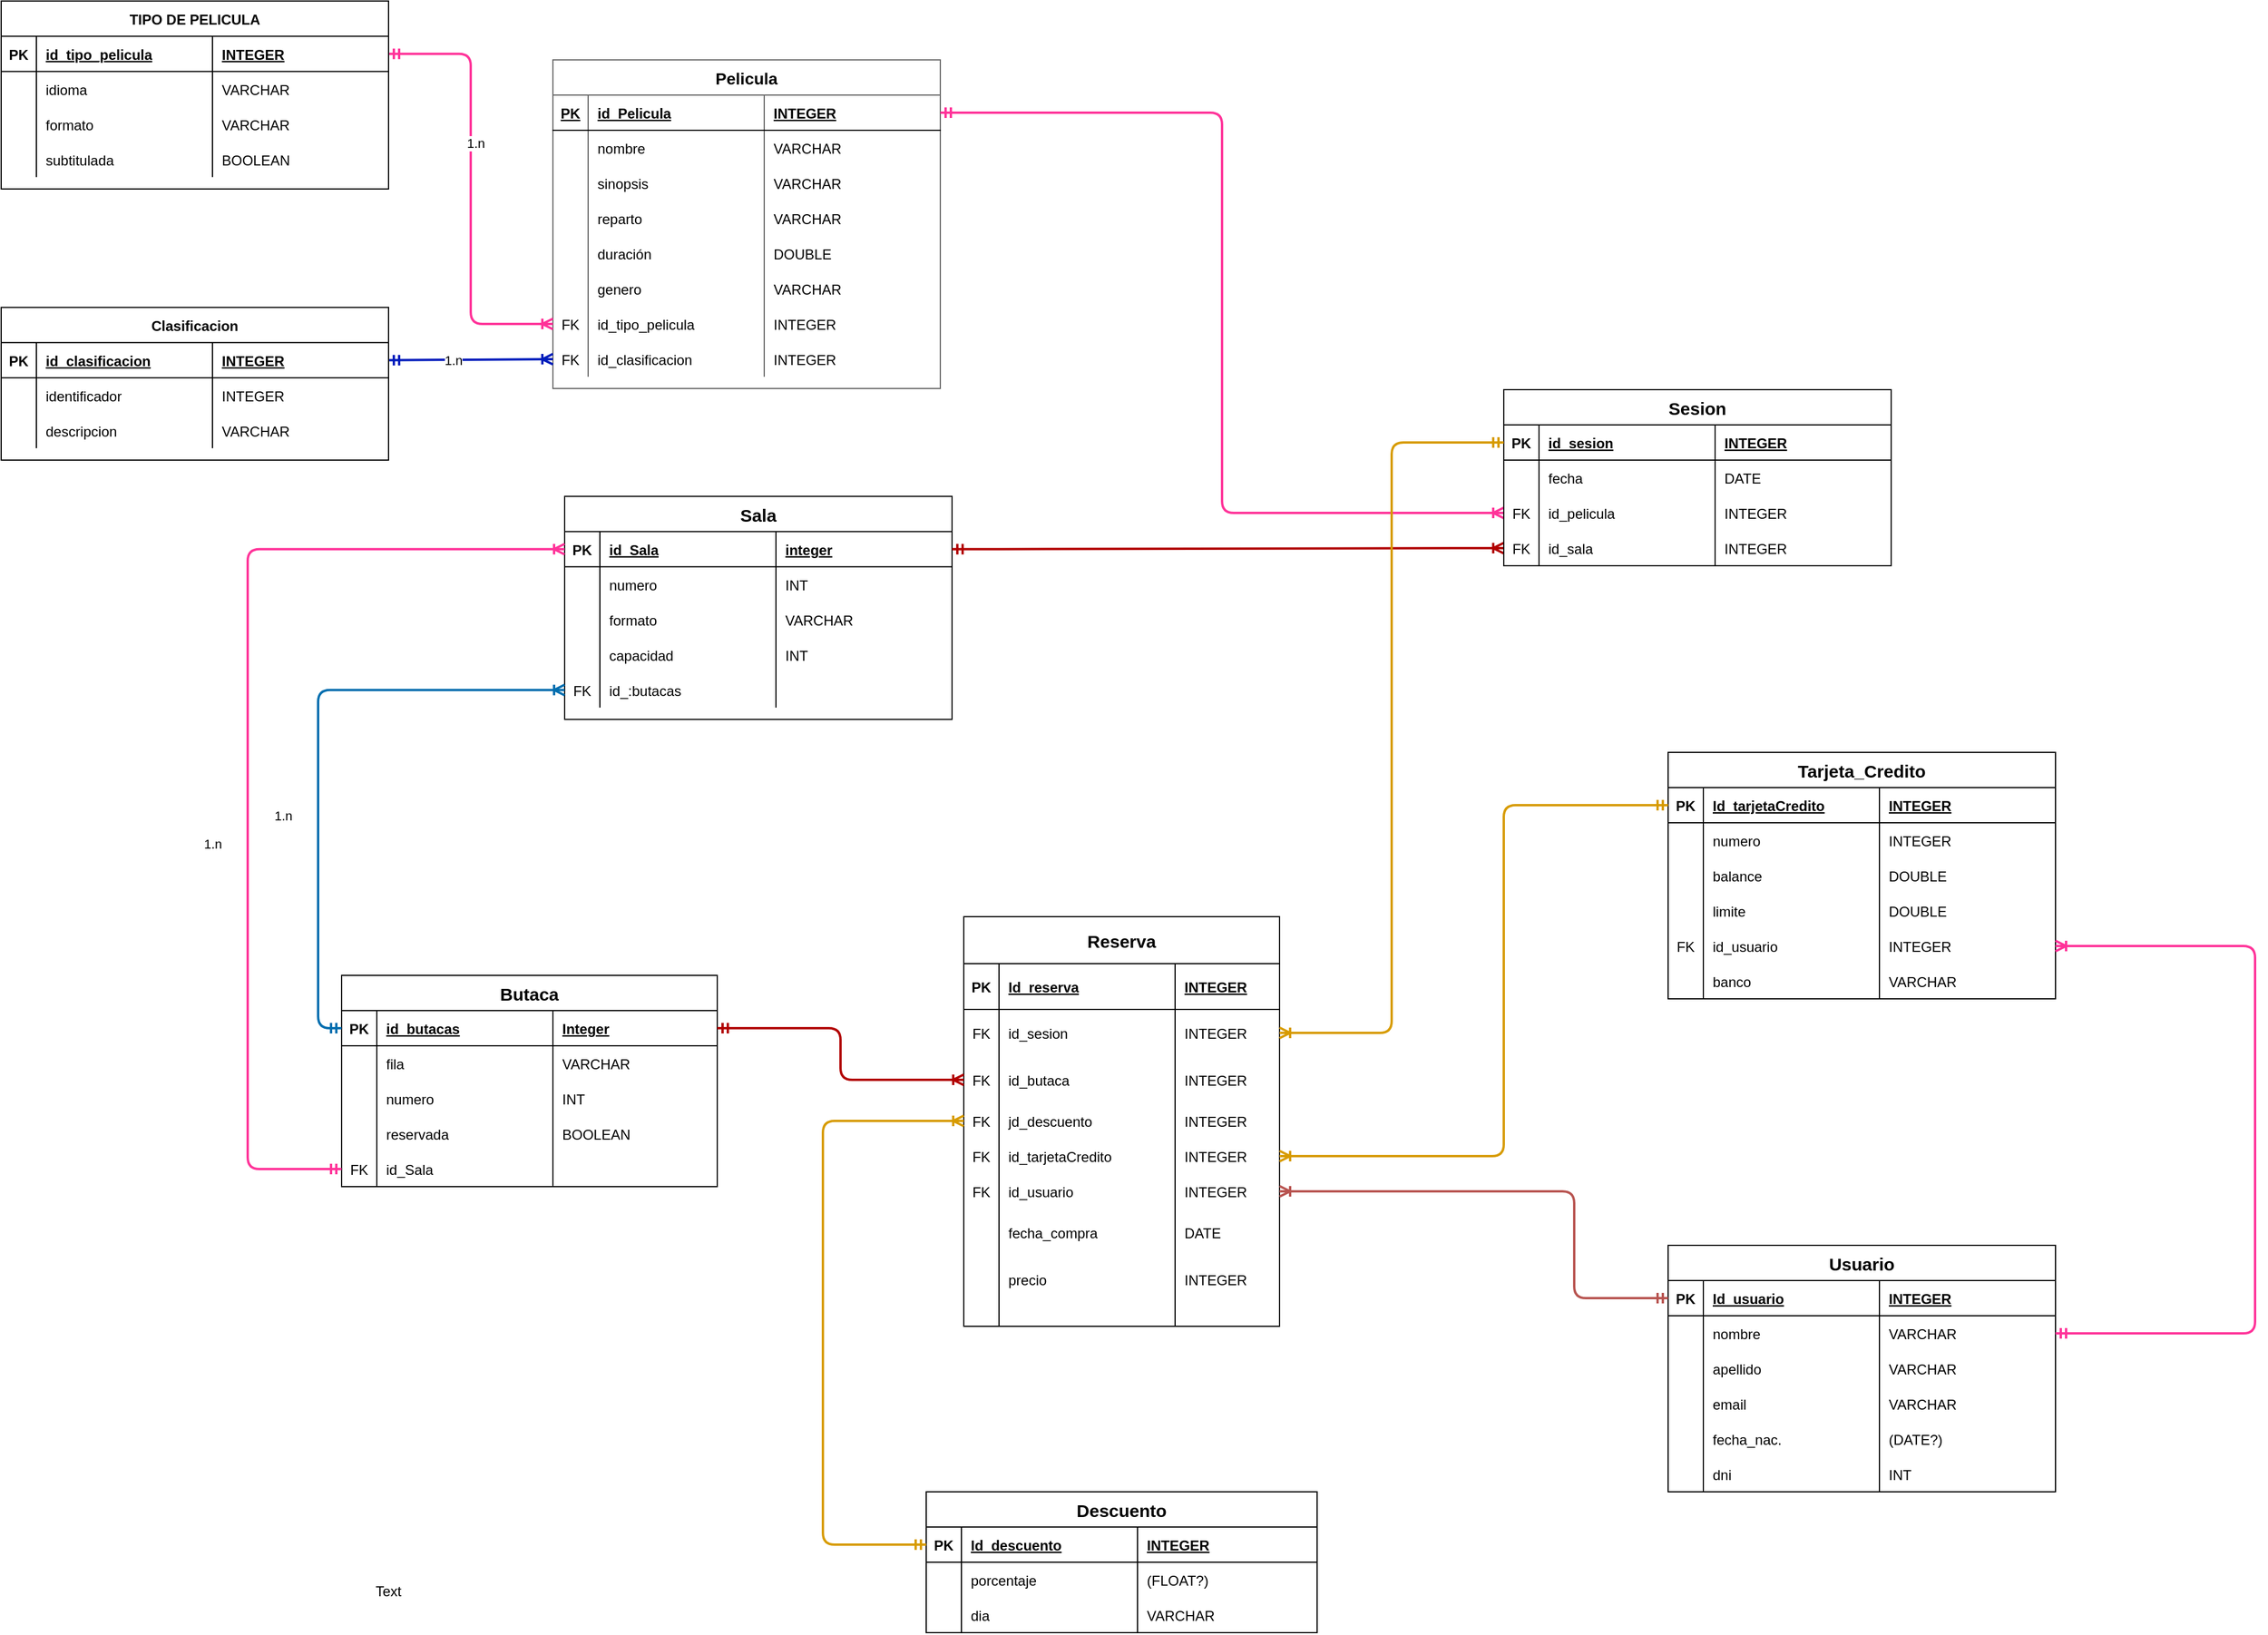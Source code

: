 
<mxfile>
    <diagram id="rKqQ8dR5sJNYAAeEVKHz" name="Página-1">
        <mxGraphModel dx="434" dy="1558" grid="1" gridSize="10" guides="1" tooltips="1" connect="1" arrows="1" fold="1" page="1" pageScale="1" pageWidth="827" pageHeight="1169" math="0" shadow="0">
            <root>
                <mxCell id="0"/>
                <mxCell id="1" parent="0"/>
                <mxCell id="ctXo_GR83Apt5P7_9P_3-1" value="Text" style="text;strokeColor=none;fillColor=none;html=1;align=center;verticalAlign=middle;whiteSpace=wrap;hachureGap=4;" parent="1" vertex="1">
                    <mxGeometry x="450" y="780" width="60" height="30" as="geometry"/>
                </mxCell>
                <mxCell id="oSyfbUScHdRVtyG2lRE--258" value="Pelicula" style="shape=table;startSize=30;container=1;collapsible=1;childLayout=tableLayout;fixedRows=1;rowLines=0;fontStyle=1;align=center;resizeLast=1;fontSize=14;fillColor=none;fontColor=#000000;strokeColor=#666666;labelBackgroundColor=none;" parent="1" vertex="1">
                    <mxGeometry x="620" y="-510" width="330" height="280" as="geometry"/>
                </mxCell>
                <mxCell id="oSyfbUScHdRVtyG2lRE--259" value="" style="shape=partialRectangle;collapsible=0;dropTarget=0;pointerEvents=0;fillColor=none;top=0;left=0;bottom=1;right=0;points=[[0,0.5],[1,0.5]];portConstraint=eastwest;" parent="oSyfbUScHdRVtyG2lRE--258" vertex="1">
                    <mxGeometry y="30" width="330" height="30" as="geometry"/>
                </mxCell>
                <mxCell id="oSyfbUScHdRVtyG2lRE--260" value="PK" style="shape=partialRectangle;connectable=0;top=0;left=0;bottom=0;right=0;fontStyle=5;overflow=hidden;fillColor=none;" parent="oSyfbUScHdRVtyG2lRE--259" vertex="1">
                    <mxGeometry width="30" height="30" as="geometry">
                        <mxRectangle width="30" height="30" as="alternateBounds"/>
                    </mxGeometry>
                </mxCell>
                <mxCell id="oSyfbUScHdRVtyG2lRE--261" value="id_Pelicula" style="shape=partialRectangle;connectable=0;top=0;left=0;bottom=0;right=0;align=left;spacingLeft=6;fontStyle=5;overflow=hidden;fillColor=none;" parent="oSyfbUScHdRVtyG2lRE--259" vertex="1">
                    <mxGeometry x="30" width="150" height="30" as="geometry">
                        <mxRectangle width="150" height="30" as="alternateBounds"/>
                    </mxGeometry>
                </mxCell>
                <mxCell id="oSyfbUScHdRVtyG2lRE--262" value="INTEGER" style="shape=partialRectangle;connectable=0;top=0;left=0;bottom=0;right=0;align=left;spacingLeft=6;fontStyle=5;overflow=hidden;fillColor=none;" parent="oSyfbUScHdRVtyG2lRE--259" vertex="1">
                    <mxGeometry x="180" width="150" height="30" as="geometry">
                        <mxRectangle width="150" height="30" as="alternateBounds"/>
                    </mxGeometry>
                </mxCell>
                <mxCell id="oSyfbUScHdRVtyG2lRE--263" value="" style="shape=partialRectangle;collapsible=0;dropTarget=0;pointerEvents=0;fillColor=none;top=0;left=0;bottom=0;right=0;points=[[0,0.5],[1,0.5]];portConstraint=eastwest;" parent="oSyfbUScHdRVtyG2lRE--258" vertex="1">
                    <mxGeometry y="60" width="330" height="30" as="geometry"/>
                </mxCell>
                <mxCell id="oSyfbUScHdRVtyG2lRE--264" value="" style="shape=partialRectangle;connectable=0;top=0;left=0;bottom=0;right=0;editable=1;overflow=hidden;fillColor=none;" parent="oSyfbUScHdRVtyG2lRE--263" vertex="1">
                    <mxGeometry width="30" height="30" as="geometry">
                        <mxRectangle width="30" height="30" as="alternateBounds"/>
                    </mxGeometry>
                </mxCell>
                <mxCell id="oSyfbUScHdRVtyG2lRE--265" value="nombre" style="shape=partialRectangle;connectable=0;top=0;left=0;bottom=0;right=0;align=left;spacingLeft=6;overflow=hidden;fillColor=none;" parent="oSyfbUScHdRVtyG2lRE--263" vertex="1">
                    <mxGeometry x="30" width="150" height="30" as="geometry">
                        <mxRectangle width="150" height="30" as="alternateBounds"/>
                    </mxGeometry>
                </mxCell>
                <mxCell id="oSyfbUScHdRVtyG2lRE--266" value="VARCHAR" style="shape=partialRectangle;connectable=0;top=0;left=0;bottom=0;right=0;align=left;spacingLeft=6;overflow=hidden;fillColor=none;" parent="oSyfbUScHdRVtyG2lRE--263" vertex="1">
                    <mxGeometry x="180" width="150" height="30" as="geometry">
                        <mxRectangle width="150" height="30" as="alternateBounds"/>
                    </mxGeometry>
                </mxCell>
                <mxCell id="oSyfbUScHdRVtyG2lRE--267" value="" style="shape=partialRectangle;collapsible=0;dropTarget=0;pointerEvents=0;fillColor=none;top=0;left=0;bottom=0;right=0;points=[[0,0.5],[1,0.5]];portConstraint=eastwest;" parent="oSyfbUScHdRVtyG2lRE--258" vertex="1">
                    <mxGeometry y="90" width="330" height="30" as="geometry"/>
                </mxCell>
                <mxCell id="oSyfbUScHdRVtyG2lRE--268" value="" style="shape=partialRectangle;connectable=0;top=0;left=0;bottom=0;right=0;editable=1;overflow=hidden;fillColor=none;" parent="oSyfbUScHdRVtyG2lRE--267" vertex="1">
                    <mxGeometry width="30" height="30" as="geometry">
                        <mxRectangle width="30" height="30" as="alternateBounds"/>
                    </mxGeometry>
                </mxCell>
                <mxCell id="oSyfbUScHdRVtyG2lRE--269" value="sinopsis" style="shape=partialRectangle;connectable=0;top=0;left=0;bottom=0;right=0;align=left;spacingLeft=6;overflow=hidden;fillColor=none;" parent="oSyfbUScHdRVtyG2lRE--267" vertex="1">
                    <mxGeometry x="30" width="150" height="30" as="geometry">
                        <mxRectangle width="150" height="30" as="alternateBounds"/>
                    </mxGeometry>
                </mxCell>
                <mxCell id="oSyfbUScHdRVtyG2lRE--270" value="VARCHAR" style="shape=partialRectangle;connectable=0;top=0;left=0;bottom=0;right=0;align=left;spacingLeft=6;overflow=hidden;fillColor=none;" parent="oSyfbUScHdRVtyG2lRE--267" vertex="1">
                    <mxGeometry x="180" width="150" height="30" as="geometry">
                        <mxRectangle width="150" height="30" as="alternateBounds"/>
                    </mxGeometry>
                </mxCell>
                <mxCell id="oSyfbUScHdRVtyG2lRE--271" style="shape=partialRectangle;collapsible=0;dropTarget=0;pointerEvents=0;fillColor=none;top=0;left=0;bottom=0;right=0;points=[[0,0.5],[1,0.5]];portConstraint=eastwest;" parent="oSyfbUScHdRVtyG2lRE--258" vertex="1">
                    <mxGeometry y="120" width="330" height="30" as="geometry"/>
                </mxCell>
                <mxCell id="oSyfbUScHdRVtyG2lRE--272" style="shape=partialRectangle;connectable=0;top=0;left=0;bottom=0;right=0;editable=1;overflow=hidden;fillColor=none;" parent="oSyfbUScHdRVtyG2lRE--271" vertex="1">
                    <mxGeometry width="30" height="30" as="geometry">
                        <mxRectangle width="30" height="30" as="alternateBounds"/>
                    </mxGeometry>
                </mxCell>
                <mxCell id="oSyfbUScHdRVtyG2lRE--273" value="reparto" style="shape=partialRectangle;connectable=0;top=0;left=0;bottom=0;right=0;align=left;spacingLeft=6;overflow=hidden;fillColor=none;" parent="oSyfbUScHdRVtyG2lRE--271" vertex="1">
                    <mxGeometry x="30" width="150" height="30" as="geometry">
                        <mxRectangle width="150" height="30" as="alternateBounds"/>
                    </mxGeometry>
                </mxCell>
                <mxCell id="oSyfbUScHdRVtyG2lRE--274" value="VARCHAR" style="shape=partialRectangle;connectable=0;top=0;left=0;bottom=0;right=0;align=left;spacingLeft=6;overflow=hidden;fillColor=none;" parent="oSyfbUScHdRVtyG2lRE--271" vertex="1">
                    <mxGeometry x="180" width="150" height="30" as="geometry">
                        <mxRectangle width="150" height="30" as="alternateBounds"/>
                    </mxGeometry>
                </mxCell>
                <mxCell id="oSyfbUScHdRVtyG2lRE--275" style="shape=partialRectangle;collapsible=0;dropTarget=0;pointerEvents=0;fillColor=none;top=0;left=0;bottom=0;right=0;points=[[0,0.5],[1,0.5]];portConstraint=eastwest;" parent="oSyfbUScHdRVtyG2lRE--258" vertex="1">
                    <mxGeometry y="150" width="330" height="30" as="geometry"/>
                </mxCell>
                <mxCell id="oSyfbUScHdRVtyG2lRE--276" style="shape=partialRectangle;connectable=0;top=0;left=0;bottom=0;right=0;editable=1;overflow=hidden;fillColor=none;" parent="oSyfbUScHdRVtyG2lRE--275" vertex="1">
                    <mxGeometry width="30" height="30" as="geometry">
                        <mxRectangle width="30" height="30" as="alternateBounds"/>
                    </mxGeometry>
                </mxCell>
                <mxCell id="oSyfbUScHdRVtyG2lRE--277" value="duración" style="shape=partialRectangle;connectable=0;top=0;left=0;bottom=0;right=0;align=left;spacingLeft=6;overflow=hidden;fillColor=none;" parent="oSyfbUScHdRVtyG2lRE--275" vertex="1">
                    <mxGeometry x="30" width="150" height="30" as="geometry">
                        <mxRectangle width="150" height="30" as="alternateBounds"/>
                    </mxGeometry>
                </mxCell>
                <mxCell id="oSyfbUScHdRVtyG2lRE--278" value="DOUBLE" style="shape=partialRectangle;connectable=0;top=0;left=0;bottom=0;right=0;align=left;spacingLeft=6;overflow=hidden;fillColor=none;" parent="oSyfbUScHdRVtyG2lRE--275" vertex="1">
                    <mxGeometry x="180" width="150" height="30" as="geometry">
                        <mxRectangle width="150" height="30" as="alternateBounds"/>
                    </mxGeometry>
                </mxCell>
                <mxCell id="oSyfbUScHdRVtyG2lRE--279" style="shape=partialRectangle;collapsible=0;dropTarget=0;pointerEvents=0;fillColor=none;top=0;left=0;bottom=0;right=0;points=[[0,0.5],[1,0.5]];portConstraint=eastwest;" parent="oSyfbUScHdRVtyG2lRE--258" vertex="1">
                    <mxGeometry y="180" width="330" height="30" as="geometry"/>
                </mxCell>
                <mxCell id="oSyfbUScHdRVtyG2lRE--280" style="shape=partialRectangle;connectable=0;top=0;left=0;bottom=0;right=0;editable=1;overflow=hidden;fillColor=none;" parent="oSyfbUScHdRVtyG2lRE--279" vertex="1">
                    <mxGeometry width="30" height="30" as="geometry">
                        <mxRectangle width="30" height="30" as="alternateBounds"/>
                    </mxGeometry>
                </mxCell>
                <mxCell id="oSyfbUScHdRVtyG2lRE--281" value="genero" style="shape=partialRectangle;connectable=0;top=0;left=0;bottom=0;right=0;align=left;spacingLeft=6;overflow=hidden;fillColor=none;" parent="oSyfbUScHdRVtyG2lRE--279" vertex="1">
                    <mxGeometry x="30" width="150" height="30" as="geometry">
                        <mxRectangle width="150" height="30" as="alternateBounds"/>
                    </mxGeometry>
                </mxCell>
                <mxCell id="oSyfbUScHdRVtyG2lRE--282" value="VARCHAR" style="shape=partialRectangle;connectable=0;top=0;left=0;bottom=0;right=0;align=left;spacingLeft=6;overflow=hidden;fillColor=none;" parent="oSyfbUScHdRVtyG2lRE--279" vertex="1">
                    <mxGeometry x="180" width="150" height="30" as="geometry">
                        <mxRectangle width="150" height="30" as="alternateBounds"/>
                    </mxGeometry>
                </mxCell>
                <mxCell id="oSyfbUScHdRVtyG2lRE--283" style="shape=partialRectangle;collapsible=0;dropTarget=0;pointerEvents=0;fillColor=none;top=0;left=0;bottom=0;right=0;points=[[0,0.5],[1,0.5]];portConstraint=eastwest;" parent="oSyfbUScHdRVtyG2lRE--258" vertex="1">
                    <mxGeometry y="210" width="330" height="30" as="geometry"/>
                </mxCell>
                <mxCell id="oSyfbUScHdRVtyG2lRE--284" value="FK" style="shape=partialRectangle;connectable=0;top=0;left=0;bottom=0;right=0;editable=1;overflow=hidden;fillColor=none;" parent="oSyfbUScHdRVtyG2lRE--283" vertex="1">
                    <mxGeometry width="30" height="30" as="geometry">
                        <mxRectangle width="30" height="30" as="alternateBounds"/>
                    </mxGeometry>
                </mxCell>
                <mxCell id="oSyfbUScHdRVtyG2lRE--285" value="id_tipo_pelicula" style="shape=partialRectangle;connectable=0;top=0;left=0;bottom=0;right=0;align=left;spacingLeft=6;overflow=hidden;fillColor=none;" parent="oSyfbUScHdRVtyG2lRE--283" vertex="1">
                    <mxGeometry x="30" width="150" height="30" as="geometry">
                        <mxRectangle width="150" height="30" as="alternateBounds"/>
                    </mxGeometry>
                </mxCell>
                <mxCell id="oSyfbUScHdRVtyG2lRE--286" value="INTEGER" style="shape=partialRectangle;connectable=0;top=0;left=0;bottom=0;right=0;align=left;spacingLeft=6;overflow=hidden;fillColor=none;" parent="oSyfbUScHdRVtyG2lRE--283" vertex="1">
                    <mxGeometry x="180" width="150" height="30" as="geometry">
                        <mxRectangle width="150" height="30" as="alternateBounds"/>
                    </mxGeometry>
                </mxCell>
                <mxCell id="oSyfbUScHdRVtyG2lRE--287" style="shape=partialRectangle;collapsible=0;dropTarget=0;pointerEvents=0;fillColor=none;top=0;left=0;bottom=0;right=0;points=[[0,0.5],[1,0.5]];portConstraint=eastwest;" parent="oSyfbUScHdRVtyG2lRE--258" vertex="1">
                    <mxGeometry y="240" width="330" height="30" as="geometry"/>
                </mxCell>
                <mxCell id="oSyfbUScHdRVtyG2lRE--288" value="FK" style="shape=partialRectangle;connectable=0;top=0;left=0;bottom=0;right=0;editable=1;overflow=hidden;fillColor=none;" parent="oSyfbUScHdRVtyG2lRE--287" vertex="1">
                    <mxGeometry width="30" height="30" as="geometry">
                        <mxRectangle width="30" height="30" as="alternateBounds"/>
                    </mxGeometry>
                </mxCell>
                <mxCell id="oSyfbUScHdRVtyG2lRE--289" value="id_clasificacion" style="shape=partialRectangle;connectable=0;top=0;left=0;bottom=0;right=0;align=left;spacingLeft=6;overflow=hidden;fillColor=none;" parent="oSyfbUScHdRVtyG2lRE--287" vertex="1">
                    <mxGeometry x="30" width="150" height="30" as="geometry">
                        <mxRectangle width="150" height="30" as="alternateBounds"/>
                    </mxGeometry>
                </mxCell>
                <mxCell id="oSyfbUScHdRVtyG2lRE--290" value="INTEGER" style="shape=partialRectangle;connectable=0;top=0;left=0;bottom=0;right=0;align=left;spacingLeft=6;overflow=hidden;fillColor=none;" parent="oSyfbUScHdRVtyG2lRE--287" vertex="1">
                    <mxGeometry x="180" width="150" height="30" as="geometry">
                        <mxRectangle width="150" height="30" as="alternateBounds"/>
                    </mxGeometry>
                </mxCell>
                <mxCell id="oSyfbUScHdRVtyG2lRE--291" value="Sala" style="shape=table;startSize=30;container=1;collapsible=1;childLayout=tableLayout;fixedRows=1;rowLines=0;fontStyle=1;align=center;resizeLast=1;fillColor=none;fontSize=15;" parent="1" vertex="1">
                    <mxGeometry x="630" y="-138.12" width="330" height="190" as="geometry"/>
                </mxCell>
                <mxCell id="oSyfbUScHdRVtyG2lRE--292" value="" style="shape=partialRectangle;collapsible=0;dropTarget=0;pointerEvents=0;fillColor=none;top=0;left=0;bottom=1;right=0;points=[[0,0.5],[1,0.5]];portConstraint=eastwest;" parent="oSyfbUScHdRVtyG2lRE--291" vertex="1">
                    <mxGeometry y="30" width="330" height="30" as="geometry"/>
                </mxCell>
                <mxCell id="oSyfbUScHdRVtyG2lRE--293" value="PK" style="shape=partialRectangle;connectable=0;fillColor=none;top=0;left=0;bottom=0;right=0;fontStyle=1;overflow=hidden;" parent="oSyfbUScHdRVtyG2lRE--292" vertex="1">
                    <mxGeometry width="30" height="30" as="geometry">
                        <mxRectangle width="30" height="30" as="alternateBounds"/>
                    </mxGeometry>
                </mxCell>
                <mxCell id="oSyfbUScHdRVtyG2lRE--294" value="id_Sala" style="shape=partialRectangle;connectable=0;fillColor=none;top=0;left=0;bottom=0;right=0;align=left;spacingLeft=6;fontStyle=5;overflow=hidden;" parent="oSyfbUScHdRVtyG2lRE--292" vertex="1">
                    <mxGeometry x="30" width="150" height="30" as="geometry">
                        <mxRectangle width="150" height="30" as="alternateBounds"/>
                    </mxGeometry>
                </mxCell>
                <mxCell id="oSyfbUScHdRVtyG2lRE--295" value="integer" style="shape=partialRectangle;connectable=0;fillColor=none;top=0;left=0;bottom=0;right=0;align=left;spacingLeft=6;fontStyle=5;overflow=hidden;" parent="oSyfbUScHdRVtyG2lRE--292" vertex="1">
                    <mxGeometry x="180" width="150" height="30" as="geometry">
                        <mxRectangle width="150" height="30" as="alternateBounds"/>
                    </mxGeometry>
                </mxCell>
                <mxCell id="oSyfbUScHdRVtyG2lRE--296" value="" style="shape=partialRectangle;collapsible=0;dropTarget=0;pointerEvents=0;fillColor=none;top=0;left=0;bottom=0;right=0;points=[[0,0.5],[1,0.5]];portConstraint=eastwest;" parent="oSyfbUScHdRVtyG2lRE--291" vertex="1">
                    <mxGeometry y="60" width="330" height="30" as="geometry"/>
                </mxCell>
                <mxCell id="oSyfbUScHdRVtyG2lRE--297" value="" style="shape=partialRectangle;connectable=0;fillColor=none;top=0;left=0;bottom=0;right=0;editable=1;overflow=hidden;" parent="oSyfbUScHdRVtyG2lRE--296" vertex="1">
                    <mxGeometry width="30" height="30" as="geometry">
                        <mxRectangle width="30" height="30" as="alternateBounds"/>
                    </mxGeometry>
                </mxCell>
                <mxCell id="oSyfbUScHdRVtyG2lRE--298" value="numero" style="shape=partialRectangle;connectable=0;fillColor=none;top=0;left=0;bottom=0;right=0;align=left;spacingLeft=6;overflow=hidden;" parent="oSyfbUScHdRVtyG2lRE--296" vertex="1">
                    <mxGeometry x="30" width="150" height="30" as="geometry">
                        <mxRectangle width="150" height="30" as="alternateBounds"/>
                    </mxGeometry>
                </mxCell>
                <mxCell id="oSyfbUScHdRVtyG2lRE--299" value="INT" style="shape=partialRectangle;connectable=0;fillColor=none;top=0;left=0;bottom=0;right=0;align=left;spacingLeft=6;overflow=hidden;" parent="oSyfbUScHdRVtyG2lRE--296" vertex="1">
                    <mxGeometry x="180" width="150" height="30" as="geometry">
                        <mxRectangle width="150" height="30" as="alternateBounds"/>
                    </mxGeometry>
                </mxCell>
                <mxCell id="oSyfbUScHdRVtyG2lRE--300" style="shape=partialRectangle;collapsible=0;dropTarget=0;pointerEvents=0;fillColor=none;top=0;left=0;bottom=0;right=0;points=[[0,0.5],[1,0.5]];portConstraint=eastwest;" parent="oSyfbUScHdRVtyG2lRE--291" vertex="1">
                    <mxGeometry y="90" width="330" height="30" as="geometry"/>
                </mxCell>
                <mxCell id="oSyfbUScHdRVtyG2lRE--301" style="shape=partialRectangle;connectable=0;fillColor=none;top=0;left=0;bottom=0;right=0;editable=1;overflow=hidden;" parent="oSyfbUScHdRVtyG2lRE--300" vertex="1">
                    <mxGeometry width="30" height="30" as="geometry">
                        <mxRectangle width="30" height="30" as="alternateBounds"/>
                    </mxGeometry>
                </mxCell>
                <mxCell id="oSyfbUScHdRVtyG2lRE--302" value="formato" style="shape=partialRectangle;connectable=0;fillColor=none;top=0;left=0;bottom=0;right=0;align=left;spacingLeft=6;overflow=hidden;" parent="oSyfbUScHdRVtyG2lRE--300" vertex="1">
                    <mxGeometry x="30" width="150" height="30" as="geometry">
                        <mxRectangle width="150" height="30" as="alternateBounds"/>
                    </mxGeometry>
                </mxCell>
                <mxCell id="oSyfbUScHdRVtyG2lRE--303" value="VARCHAR" style="shape=partialRectangle;connectable=0;fillColor=none;top=0;left=0;bottom=0;right=0;align=left;spacingLeft=6;overflow=hidden;" parent="oSyfbUScHdRVtyG2lRE--300" vertex="1">
                    <mxGeometry x="180" width="150" height="30" as="geometry">
                        <mxRectangle width="150" height="30" as="alternateBounds"/>
                    </mxGeometry>
                </mxCell>
                <mxCell id="oSyfbUScHdRVtyG2lRE--304" value="" style="shape=partialRectangle;collapsible=0;dropTarget=0;pointerEvents=0;fillColor=none;top=0;left=0;bottom=0;right=0;points=[[0,0.5],[1,0.5]];portConstraint=eastwest;" parent="oSyfbUScHdRVtyG2lRE--291" vertex="1">
                    <mxGeometry y="120" width="330" height="30" as="geometry"/>
                </mxCell>
                <mxCell id="oSyfbUScHdRVtyG2lRE--305" value="" style="shape=partialRectangle;connectable=0;fillColor=none;top=0;left=0;bottom=0;right=0;editable=1;overflow=hidden;" parent="oSyfbUScHdRVtyG2lRE--304" vertex="1">
                    <mxGeometry width="30" height="30" as="geometry">
                        <mxRectangle width="30" height="30" as="alternateBounds"/>
                    </mxGeometry>
                </mxCell>
                <mxCell id="oSyfbUScHdRVtyG2lRE--306" value="capacidad" style="shape=partialRectangle;connectable=0;fillColor=none;top=0;left=0;bottom=0;right=0;align=left;spacingLeft=6;overflow=hidden;" parent="oSyfbUScHdRVtyG2lRE--304" vertex="1">
                    <mxGeometry x="30" width="150" height="30" as="geometry">
                        <mxRectangle width="150" height="30" as="alternateBounds"/>
                    </mxGeometry>
                </mxCell>
                <mxCell id="oSyfbUScHdRVtyG2lRE--307" value="INT" style="shape=partialRectangle;connectable=0;fillColor=none;top=0;left=0;bottom=0;right=0;align=left;spacingLeft=6;overflow=hidden;" parent="oSyfbUScHdRVtyG2lRE--304" vertex="1">
                    <mxGeometry x="180" width="150" height="30" as="geometry">
                        <mxRectangle width="150" height="30" as="alternateBounds"/>
                    </mxGeometry>
                </mxCell>
                <mxCell id="oSyfbUScHdRVtyG2lRE--308" style="shape=partialRectangle;collapsible=0;dropTarget=0;pointerEvents=0;fillColor=none;top=0;left=0;bottom=0;right=0;points=[[0,0.5],[1,0.5]];portConstraint=eastwest;" parent="oSyfbUScHdRVtyG2lRE--291" vertex="1">
                    <mxGeometry y="150" width="330" height="30" as="geometry"/>
                </mxCell>
                <mxCell id="oSyfbUScHdRVtyG2lRE--309" value="FK" style="shape=partialRectangle;connectable=0;fillColor=none;top=0;left=0;bottom=0;right=0;editable=1;overflow=hidden;" parent="oSyfbUScHdRVtyG2lRE--308" vertex="1">
                    <mxGeometry width="30" height="30" as="geometry">
                        <mxRectangle width="30" height="30" as="alternateBounds"/>
                    </mxGeometry>
                </mxCell>
                <mxCell id="oSyfbUScHdRVtyG2lRE--310" value="id_:butacas" style="shape=partialRectangle;connectable=0;fillColor=none;top=0;left=0;bottom=0;right=0;align=left;spacingLeft=6;overflow=hidden;" parent="oSyfbUScHdRVtyG2lRE--308" vertex="1">
                    <mxGeometry x="30" width="150" height="30" as="geometry">
                        <mxRectangle width="150" height="30" as="alternateBounds"/>
                    </mxGeometry>
                </mxCell>
                <mxCell id="oSyfbUScHdRVtyG2lRE--311" style="shape=partialRectangle;connectable=0;fillColor=none;top=0;left=0;bottom=0;right=0;align=left;spacingLeft=6;overflow=hidden;" parent="oSyfbUScHdRVtyG2lRE--308" vertex="1">
                    <mxGeometry x="180" width="150" height="30" as="geometry">
                        <mxRectangle width="150" height="30" as="alternateBounds"/>
                    </mxGeometry>
                </mxCell>
                <mxCell id="oSyfbUScHdRVtyG2lRE--312" value="" style="edgeStyle=elbowEdgeStyle;fontSize=12;html=1;endArrow=ERoneToMany;startArrow=ERmandOne;exitX=1;exitY=0.5;exitDx=0;exitDy=0;entryX=0;entryY=0.5;entryDx=0;entryDy=0;strokeWidth=2;strokeColor=#FF3399;" parent="1" source="oSyfbUScHdRVtyG2lRE--495" target="oSyfbUScHdRVtyG2lRE--283" edge="1">
                    <mxGeometry width="100" height="100" relative="1" as="geometry">
                        <mxPoint x="480.0" y="-304" as="sourcePoint"/>
                        <mxPoint x="580" y="-510" as="targetPoint"/>
                    </mxGeometry>
                </mxCell>
                <mxCell id="oSyfbUScHdRVtyG2lRE--313" value="1.n" style="edgeLabel;html=1;align=center;verticalAlign=middle;resizable=0;points=[];" parent="oSyfbUScHdRVtyG2lRE--312" connectable="0" vertex="1">
                    <mxGeometry x="-0.21" y="4" relative="1" as="geometry">
                        <mxPoint as="offset"/>
                    </mxGeometry>
                </mxCell>
                <mxCell id="oSyfbUScHdRVtyG2lRE--339" value="" style="fontSize=12;html=1;endArrow=ERoneToMany;startArrow=ERmandOne;entryX=0;entryY=0.5;entryDx=0;entryDy=0;strokeWidth=2;strokeColor=#001DBC;fillColor=#0050ef;exitX=1;exitY=0.5;exitDx=0;exitDy=0;" parent="1" source="oSyfbUScHdRVtyG2lRE--344" target="oSyfbUScHdRVtyG2lRE--287" edge="1">
                    <mxGeometry width="100" height="100" relative="1" as="geometry">
                        <mxPoint x="480" y="-90" as="sourcePoint"/>
                        <mxPoint x="620" y="-70" as="targetPoint"/>
                    </mxGeometry>
                </mxCell>
                <mxCell id="oSyfbUScHdRVtyG2lRE--340" value="1.n" style="edgeLabel;html=1;align=center;verticalAlign=middle;resizable=0;points=[];" parent="oSyfbUScHdRVtyG2lRE--339" connectable="0" vertex="1">
                    <mxGeometry x="-0.222" relative="1" as="geometry">
                        <mxPoint as="offset"/>
                    </mxGeometry>
                </mxCell>
                <mxCell id="oSyfbUScHdRVtyG2lRE--341" value="" style="edgeStyle=entityRelationEdgeStyle;fontSize=12;html=1;endArrow=ERoneToMany;startArrow=ERmandOne;entryX=0;entryY=0.5;entryDx=0;entryDy=0;strokeWidth=2;strokeColor=#B20000;exitX=1;exitY=0.5;exitDx=0;exitDy=0;fillColor=#e51400;" parent="1" source="oSyfbUScHdRVtyG2lRE--292" target="oSyfbUScHdRVtyG2lRE--490" edge="1">
                    <mxGeometry width="100" height="100" relative="1" as="geometry">
                        <mxPoint x="990" y="-55.0" as="sourcePoint"/>
                        <mxPoint x="1180" y="-195" as="targetPoint"/>
                    </mxGeometry>
                </mxCell>
                <mxCell id="oSyfbUScHdRVtyG2lRE--342" value="" style="edgeStyle=elbowEdgeStyle;fontSize=12;html=1;endArrow=ERoneToMany;startArrow=ERmandOne;entryX=0;entryY=0.5;entryDx=0;entryDy=0;strokeWidth=2;strokeColor=#FF3399;exitX=1;exitY=0.5;exitDx=0;exitDy=0;" parent="1" source="oSyfbUScHdRVtyG2lRE--259" target="oSyfbUScHdRVtyG2lRE--486" edge="1">
                    <mxGeometry width="100" height="100" relative="1" as="geometry">
                        <mxPoint x="1050" y="156.88" as="sourcePoint"/>
                        <mxPoint x="1180" y="-225" as="targetPoint"/>
                    </mxGeometry>
                </mxCell>
                <mxCell id="oSyfbUScHdRVtyG2lRE--343" value="Clasificacion" style="shape=table;startSize=30;container=1;collapsible=1;childLayout=tableLayout;fixedRows=1;rowLines=0;fontStyle=1;align=center;resizeLast=1;fillColor=none;" parent="1" vertex="1">
                    <mxGeometry x="150" y="-299.12" width="330" height="130.12" as="geometry"/>
                </mxCell>
                <mxCell id="oSyfbUScHdRVtyG2lRE--344" value="" style="shape=partialRectangle;collapsible=0;dropTarget=0;pointerEvents=0;fillColor=none;top=0;left=0;bottom=1;right=0;points=[[0,0.5],[1,0.5]];portConstraint=eastwest;" parent="oSyfbUScHdRVtyG2lRE--343" vertex="1">
                    <mxGeometry y="30" width="330" height="30" as="geometry"/>
                </mxCell>
                <mxCell id="oSyfbUScHdRVtyG2lRE--345" value="PK" style="shape=partialRectangle;connectable=0;fillColor=none;top=0;left=0;bottom=0;right=0;fontStyle=1;overflow=hidden;" parent="oSyfbUScHdRVtyG2lRE--344" vertex="1">
                    <mxGeometry width="30" height="30" as="geometry">
                        <mxRectangle width="30" height="30" as="alternateBounds"/>
                    </mxGeometry>
                </mxCell>
                <mxCell id="oSyfbUScHdRVtyG2lRE--346" value="id_clasificacion" style="shape=partialRectangle;connectable=0;fillColor=none;top=0;left=0;bottom=0;right=0;align=left;spacingLeft=6;fontStyle=5;overflow=hidden;" parent="oSyfbUScHdRVtyG2lRE--344" vertex="1">
                    <mxGeometry x="30" width="150" height="30" as="geometry">
                        <mxRectangle width="150" height="30" as="alternateBounds"/>
                    </mxGeometry>
                </mxCell>
                <mxCell id="oSyfbUScHdRVtyG2lRE--347" value="INTEGER" style="shape=partialRectangle;connectable=0;fillColor=none;top=0;left=0;bottom=0;right=0;align=left;spacingLeft=6;fontStyle=5;overflow=hidden;" parent="oSyfbUScHdRVtyG2lRE--344" vertex="1">
                    <mxGeometry x="180" width="150" height="30" as="geometry">
                        <mxRectangle width="150" height="30" as="alternateBounds"/>
                    </mxGeometry>
                </mxCell>
                <mxCell id="oSyfbUScHdRVtyG2lRE--348" value="" style="shape=partialRectangle;collapsible=0;dropTarget=0;pointerEvents=0;fillColor=none;top=0;left=0;bottom=0;right=0;points=[[0,0.5],[1,0.5]];portConstraint=eastwest;" parent="oSyfbUScHdRVtyG2lRE--343" vertex="1">
                    <mxGeometry y="60" width="330" height="30" as="geometry"/>
                </mxCell>
                <mxCell id="oSyfbUScHdRVtyG2lRE--349" value="" style="shape=partialRectangle;connectable=0;fillColor=none;top=0;left=0;bottom=0;right=0;editable=1;overflow=hidden;" parent="oSyfbUScHdRVtyG2lRE--348" vertex="1">
                    <mxGeometry width="30" height="30" as="geometry">
                        <mxRectangle width="30" height="30" as="alternateBounds"/>
                    </mxGeometry>
                </mxCell>
                <mxCell id="oSyfbUScHdRVtyG2lRE--350" value="identificador" style="shape=partialRectangle;connectable=0;fillColor=none;top=0;left=0;bottom=0;right=0;align=left;spacingLeft=6;overflow=hidden;" parent="oSyfbUScHdRVtyG2lRE--348" vertex="1">
                    <mxGeometry x="30" width="150" height="30" as="geometry">
                        <mxRectangle width="150" height="30" as="alternateBounds"/>
                    </mxGeometry>
                </mxCell>
                <mxCell id="oSyfbUScHdRVtyG2lRE--351" value="INTEGER" style="shape=partialRectangle;connectable=0;fillColor=none;top=0;left=0;bottom=0;right=0;align=left;spacingLeft=6;overflow=hidden;" parent="oSyfbUScHdRVtyG2lRE--348" vertex="1">
                    <mxGeometry x="180" width="150" height="30" as="geometry">
                        <mxRectangle width="150" height="30" as="alternateBounds"/>
                    </mxGeometry>
                </mxCell>
                <mxCell id="oSyfbUScHdRVtyG2lRE--352" style="shape=partialRectangle;collapsible=0;dropTarget=0;pointerEvents=0;fillColor=none;top=0;left=0;bottom=0;right=0;points=[[0,0.5],[1,0.5]];portConstraint=eastwest;" parent="oSyfbUScHdRVtyG2lRE--343" vertex="1">
                    <mxGeometry y="90" width="330" height="30" as="geometry"/>
                </mxCell>
                <mxCell id="oSyfbUScHdRVtyG2lRE--353" value="" style="shape=partialRectangle;connectable=0;fillColor=none;top=0;left=0;bottom=0;right=0;editable=1;overflow=hidden;" parent="oSyfbUScHdRVtyG2lRE--352" vertex="1">
                    <mxGeometry width="30" height="30" as="geometry">
                        <mxRectangle width="30" height="30" as="alternateBounds"/>
                    </mxGeometry>
                </mxCell>
                <mxCell id="oSyfbUScHdRVtyG2lRE--354" value="descripcion" style="shape=partialRectangle;connectable=0;fillColor=none;top=0;left=0;bottom=0;right=0;align=left;spacingLeft=6;overflow=hidden;" parent="oSyfbUScHdRVtyG2lRE--352" vertex="1">
                    <mxGeometry x="30" width="150" height="30" as="geometry">
                        <mxRectangle width="150" height="30" as="alternateBounds"/>
                    </mxGeometry>
                </mxCell>
                <mxCell id="oSyfbUScHdRVtyG2lRE--355" value="VARCHAR" style="shape=partialRectangle;connectable=0;fillColor=none;top=0;left=0;bottom=0;right=0;align=left;spacingLeft=6;overflow=hidden;" parent="oSyfbUScHdRVtyG2lRE--352" vertex="1">
                    <mxGeometry x="180" width="150" height="30" as="geometry">
                        <mxRectangle width="150" height="30" as="alternateBounds"/>
                    </mxGeometry>
                </mxCell>
                <mxCell id="oSyfbUScHdRVtyG2lRE--356" value="Butaca" style="shape=table;startSize=30;container=1;collapsible=1;childLayout=tableLayout;fixedRows=1;rowLines=0;fontStyle=1;align=center;resizeLast=1;fillColor=none;fontSize=15;" parent="1" vertex="1">
                    <mxGeometry x="440" y="270" width="320" height="180" as="geometry"/>
                </mxCell>
                <mxCell id="oSyfbUScHdRVtyG2lRE--357" value="" style="shape=partialRectangle;collapsible=0;dropTarget=0;pointerEvents=0;fillColor=none;top=0;left=0;bottom=1;right=0;points=[[0,0.5],[1,0.5]];portConstraint=eastwest;" parent="oSyfbUScHdRVtyG2lRE--356" vertex="1">
                    <mxGeometry y="30" width="320" height="30" as="geometry"/>
                </mxCell>
                <mxCell id="oSyfbUScHdRVtyG2lRE--358" value="PK" style="shape=partialRectangle;connectable=0;fillColor=none;top=0;left=0;bottom=0;right=0;fontStyle=1;overflow=hidden;" parent="oSyfbUScHdRVtyG2lRE--357" vertex="1">
                    <mxGeometry width="30" height="30" as="geometry">
                        <mxRectangle width="30" height="30" as="alternateBounds"/>
                    </mxGeometry>
                </mxCell>
                <mxCell id="oSyfbUScHdRVtyG2lRE--359" value="id_butacas" style="shape=partialRectangle;connectable=0;fillColor=none;top=0;left=0;bottom=0;right=0;align=left;spacingLeft=6;fontStyle=5;overflow=hidden;" parent="oSyfbUScHdRVtyG2lRE--357" vertex="1">
                    <mxGeometry x="30" width="150" height="30" as="geometry">
                        <mxRectangle width="150" height="30" as="alternateBounds"/>
                    </mxGeometry>
                </mxCell>
                <mxCell id="oSyfbUScHdRVtyG2lRE--360" value="Integer" style="shape=partialRectangle;connectable=0;fillColor=none;top=0;left=0;bottom=0;right=0;align=left;spacingLeft=6;fontStyle=5;overflow=hidden;" parent="oSyfbUScHdRVtyG2lRE--357" vertex="1">
                    <mxGeometry x="180" width="140" height="30" as="geometry">
                        <mxRectangle width="140" height="30" as="alternateBounds"/>
                    </mxGeometry>
                </mxCell>
                <mxCell id="oSyfbUScHdRVtyG2lRE--361" value="" style="shape=partialRectangle;collapsible=0;dropTarget=0;pointerEvents=0;fillColor=none;top=0;left=0;bottom=0;right=0;points=[[0,0.5],[1,0.5]];portConstraint=eastwest;" parent="oSyfbUScHdRVtyG2lRE--356" vertex="1">
                    <mxGeometry y="60" width="320" height="30" as="geometry"/>
                </mxCell>
                <mxCell id="oSyfbUScHdRVtyG2lRE--362" value="" style="shape=partialRectangle;connectable=0;fillColor=none;top=0;left=0;bottom=0;right=0;editable=1;overflow=hidden;" parent="oSyfbUScHdRVtyG2lRE--361" vertex="1">
                    <mxGeometry width="30" height="30" as="geometry">
                        <mxRectangle width="30" height="30" as="alternateBounds"/>
                    </mxGeometry>
                </mxCell>
                <mxCell id="oSyfbUScHdRVtyG2lRE--363" value="fila" style="shape=partialRectangle;connectable=0;fillColor=none;top=0;left=0;bottom=0;right=0;align=left;spacingLeft=6;overflow=hidden;" parent="oSyfbUScHdRVtyG2lRE--361" vertex="1">
                    <mxGeometry x="30" width="150" height="30" as="geometry">
                        <mxRectangle width="150" height="30" as="alternateBounds"/>
                    </mxGeometry>
                </mxCell>
                <mxCell id="oSyfbUScHdRVtyG2lRE--364" value="VARCHAR" style="shape=partialRectangle;connectable=0;fillColor=none;top=0;left=0;bottom=0;right=0;align=left;spacingLeft=6;overflow=hidden;" parent="oSyfbUScHdRVtyG2lRE--361" vertex="1">
                    <mxGeometry x="180" width="140" height="30" as="geometry">
                        <mxRectangle width="140" height="30" as="alternateBounds"/>
                    </mxGeometry>
                </mxCell>
                <mxCell id="oSyfbUScHdRVtyG2lRE--365" value="" style="shape=partialRectangle;collapsible=0;dropTarget=0;pointerEvents=0;fillColor=none;top=0;left=0;bottom=0;right=0;points=[[0,0.5],[1,0.5]];portConstraint=eastwest;" parent="oSyfbUScHdRVtyG2lRE--356" vertex="1">
                    <mxGeometry y="90" width="320" height="30" as="geometry"/>
                </mxCell>
                <mxCell id="oSyfbUScHdRVtyG2lRE--366" value="" style="shape=partialRectangle;connectable=0;fillColor=none;top=0;left=0;bottom=0;right=0;editable=1;overflow=hidden;" parent="oSyfbUScHdRVtyG2lRE--365" vertex="1">
                    <mxGeometry width="30" height="30" as="geometry">
                        <mxRectangle width="30" height="30" as="alternateBounds"/>
                    </mxGeometry>
                </mxCell>
                <mxCell id="oSyfbUScHdRVtyG2lRE--367" value="numero" style="shape=partialRectangle;connectable=0;fillColor=none;top=0;left=0;bottom=0;right=0;align=left;spacingLeft=6;overflow=hidden;" parent="oSyfbUScHdRVtyG2lRE--365" vertex="1">
                    <mxGeometry x="30" width="150" height="30" as="geometry">
                        <mxRectangle width="150" height="30" as="alternateBounds"/>
                    </mxGeometry>
                </mxCell>
                <mxCell id="oSyfbUScHdRVtyG2lRE--368" value="INT" style="shape=partialRectangle;connectable=0;fillColor=none;top=0;left=0;bottom=0;right=0;align=left;spacingLeft=6;overflow=hidden;" parent="oSyfbUScHdRVtyG2lRE--365" vertex="1">
                    <mxGeometry x="180" width="140" height="30" as="geometry">
                        <mxRectangle width="140" height="30" as="alternateBounds"/>
                    </mxGeometry>
                </mxCell>
                <mxCell id="oSyfbUScHdRVtyG2lRE--369" style="shape=partialRectangle;collapsible=0;dropTarget=0;pointerEvents=0;fillColor=none;top=0;left=0;bottom=0;right=0;points=[[0,0.5],[1,0.5]];portConstraint=eastwest;" parent="oSyfbUScHdRVtyG2lRE--356" vertex="1">
                    <mxGeometry y="120" width="320" height="30" as="geometry"/>
                </mxCell>
                <mxCell id="oSyfbUScHdRVtyG2lRE--370" value="" style="shape=partialRectangle;connectable=0;fillColor=none;top=0;left=0;bottom=0;right=0;editable=1;overflow=hidden;" parent="oSyfbUScHdRVtyG2lRE--369" vertex="1">
                    <mxGeometry width="30" height="30" as="geometry">
                        <mxRectangle width="30" height="30" as="alternateBounds"/>
                    </mxGeometry>
                </mxCell>
                <mxCell id="oSyfbUScHdRVtyG2lRE--371" value="reservada" style="shape=partialRectangle;connectable=0;fillColor=none;top=0;left=0;bottom=0;right=0;align=left;spacingLeft=6;overflow=hidden;" parent="oSyfbUScHdRVtyG2lRE--369" vertex="1">
                    <mxGeometry x="30" width="150" height="30" as="geometry">
                        <mxRectangle width="150" height="30" as="alternateBounds"/>
                    </mxGeometry>
                </mxCell>
                <mxCell id="oSyfbUScHdRVtyG2lRE--372" value="BOOLEAN" style="shape=partialRectangle;connectable=0;fillColor=none;top=0;left=0;bottom=0;right=0;align=left;spacingLeft=6;overflow=hidden;" parent="oSyfbUScHdRVtyG2lRE--369" vertex="1">
                    <mxGeometry x="180" width="140" height="30" as="geometry">
                        <mxRectangle width="140" height="30" as="alternateBounds"/>
                    </mxGeometry>
                </mxCell>
                <mxCell id="oSyfbUScHdRVtyG2lRE--373" style="shape=partialRectangle;collapsible=0;dropTarget=0;pointerEvents=0;fillColor=none;top=0;left=0;bottom=0;right=0;points=[[0,0.5],[1,0.5]];portConstraint=eastwest;" parent="oSyfbUScHdRVtyG2lRE--356" vertex="1">
                    <mxGeometry y="150" width="320" height="30" as="geometry"/>
                </mxCell>
                <mxCell id="oSyfbUScHdRVtyG2lRE--374" value="FK" style="shape=partialRectangle;connectable=0;fillColor=none;top=0;left=0;bottom=0;right=0;editable=1;overflow=hidden;" parent="oSyfbUScHdRVtyG2lRE--373" vertex="1">
                    <mxGeometry width="30" height="30" as="geometry">
                        <mxRectangle width="30" height="30" as="alternateBounds"/>
                    </mxGeometry>
                </mxCell>
                <mxCell id="oSyfbUScHdRVtyG2lRE--375" value="id_Sala" style="shape=partialRectangle;connectable=0;fillColor=none;top=0;left=0;bottom=0;right=0;align=left;spacingLeft=6;overflow=hidden;" parent="oSyfbUScHdRVtyG2lRE--373" vertex="1">
                    <mxGeometry x="30" width="150" height="30" as="geometry">
                        <mxRectangle width="150" height="30" as="alternateBounds"/>
                    </mxGeometry>
                </mxCell>
                <mxCell id="oSyfbUScHdRVtyG2lRE--376" style="shape=partialRectangle;connectable=0;fillColor=none;top=0;left=0;bottom=0;right=0;align=left;spacingLeft=6;overflow=hidden;" parent="oSyfbUScHdRVtyG2lRE--373" vertex="1">
                    <mxGeometry x="180" width="140" height="30" as="geometry">
                        <mxRectangle width="140" height="30" as="alternateBounds"/>
                    </mxGeometry>
                </mxCell>
                <mxCell id="oSyfbUScHdRVtyG2lRE--377" value="Descuento" style="shape=table;startSize=30;container=1;collapsible=1;childLayout=tableLayout;fixedRows=1;rowLines=0;fontStyle=1;align=center;resizeLast=1;fillColor=none;fontSize=15;" parent="1" vertex="1">
                    <mxGeometry x="938" y="710" width="333" height="120" as="geometry"/>
                </mxCell>
                <mxCell id="oSyfbUScHdRVtyG2lRE--378" value="" style="shape=partialRectangle;collapsible=0;dropTarget=0;pointerEvents=0;fillColor=none;top=0;left=0;bottom=1;right=0;points=[[0,0.5],[1,0.5]];portConstraint=eastwest;" parent="oSyfbUScHdRVtyG2lRE--377" vertex="1">
                    <mxGeometry y="30" width="333" height="30" as="geometry"/>
                </mxCell>
                <mxCell id="oSyfbUScHdRVtyG2lRE--379" value="PK" style="shape=partialRectangle;connectable=0;fillColor=none;top=0;left=0;bottom=0;right=0;fontStyle=1;overflow=hidden;" parent="oSyfbUScHdRVtyG2lRE--378" vertex="1">
                    <mxGeometry width="30" height="30" as="geometry">
                        <mxRectangle width="30" height="30" as="alternateBounds"/>
                    </mxGeometry>
                </mxCell>
                <mxCell id="oSyfbUScHdRVtyG2lRE--380" value="Id_descuento" style="shape=partialRectangle;connectable=0;fillColor=none;top=0;left=0;bottom=0;right=0;align=left;spacingLeft=6;fontStyle=5;overflow=hidden;" parent="oSyfbUScHdRVtyG2lRE--378" vertex="1">
                    <mxGeometry x="30" width="150" height="30" as="geometry">
                        <mxRectangle width="150" height="30" as="alternateBounds"/>
                    </mxGeometry>
                </mxCell>
                <mxCell id="oSyfbUScHdRVtyG2lRE--381" value="INTEGER" style="shape=partialRectangle;connectable=0;fillColor=none;top=0;left=0;bottom=0;right=0;align=left;spacingLeft=6;fontStyle=5;overflow=hidden;" parent="oSyfbUScHdRVtyG2lRE--378" vertex="1">
                    <mxGeometry x="180" width="153" height="30" as="geometry">
                        <mxRectangle width="153" height="30" as="alternateBounds"/>
                    </mxGeometry>
                </mxCell>
                <mxCell id="oSyfbUScHdRVtyG2lRE--382" value="" style="shape=partialRectangle;collapsible=0;dropTarget=0;pointerEvents=0;fillColor=none;top=0;left=0;bottom=0;right=0;points=[[0,0.5],[1,0.5]];portConstraint=eastwest;" parent="oSyfbUScHdRVtyG2lRE--377" vertex="1">
                    <mxGeometry y="60" width="333" height="30" as="geometry"/>
                </mxCell>
                <mxCell id="oSyfbUScHdRVtyG2lRE--383" value="" style="shape=partialRectangle;connectable=0;fillColor=none;top=0;left=0;bottom=0;right=0;editable=1;overflow=hidden;" parent="oSyfbUScHdRVtyG2lRE--382" vertex="1">
                    <mxGeometry width="30" height="30" as="geometry">
                        <mxRectangle width="30" height="30" as="alternateBounds"/>
                    </mxGeometry>
                </mxCell>
                <mxCell id="oSyfbUScHdRVtyG2lRE--384" value="porcentaje" style="shape=partialRectangle;connectable=0;fillColor=none;top=0;left=0;bottom=0;right=0;align=left;spacingLeft=6;overflow=hidden;" parent="oSyfbUScHdRVtyG2lRE--382" vertex="1">
                    <mxGeometry x="30" width="150" height="30" as="geometry">
                        <mxRectangle width="150" height="30" as="alternateBounds"/>
                    </mxGeometry>
                </mxCell>
                <mxCell id="oSyfbUScHdRVtyG2lRE--385" value="(FLOAT?)" style="shape=partialRectangle;connectable=0;fillColor=none;top=0;left=0;bottom=0;right=0;align=left;spacingLeft=6;overflow=hidden;" parent="oSyfbUScHdRVtyG2lRE--382" vertex="1">
                    <mxGeometry x="180" width="153" height="30" as="geometry">
                        <mxRectangle width="153" height="30" as="alternateBounds"/>
                    </mxGeometry>
                </mxCell>
                <mxCell id="oSyfbUScHdRVtyG2lRE--386" value="" style="shape=partialRectangle;collapsible=0;dropTarget=0;pointerEvents=0;fillColor=none;top=0;left=0;bottom=0;right=0;points=[[0,0.5],[1,0.5]];portConstraint=eastwest;" parent="oSyfbUScHdRVtyG2lRE--377" vertex="1">
                    <mxGeometry y="90" width="333" height="30" as="geometry"/>
                </mxCell>
                <mxCell id="oSyfbUScHdRVtyG2lRE--387" value="" style="shape=partialRectangle;connectable=0;fillColor=none;top=0;left=0;bottom=0;right=0;editable=1;overflow=hidden;" parent="oSyfbUScHdRVtyG2lRE--386" vertex="1">
                    <mxGeometry width="30" height="30" as="geometry">
                        <mxRectangle width="30" height="30" as="alternateBounds"/>
                    </mxGeometry>
                </mxCell>
                <mxCell id="oSyfbUScHdRVtyG2lRE--388" value="dia" style="shape=partialRectangle;connectable=0;fillColor=none;top=0;left=0;bottom=0;right=0;align=left;spacingLeft=6;overflow=hidden;" parent="oSyfbUScHdRVtyG2lRE--386" vertex="1">
                    <mxGeometry x="30" width="150" height="30" as="geometry">
                        <mxRectangle width="150" height="30" as="alternateBounds"/>
                    </mxGeometry>
                </mxCell>
                <mxCell id="oSyfbUScHdRVtyG2lRE--389" value="VARCHAR" style="shape=partialRectangle;connectable=0;fillColor=none;top=0;left=0;bottom=0;right=0;align=left;spacingLeft=6;overflow=hidden;" parent="oSyfbUScHdRVtyG2lRE--386" vertex="1">
                    <mxGeometry x="180" width="153" height="30" as="geometry">
                        <mxRectangle width="153" height="30" as="alternateBounds"/>
                    </mxGeometry>
                </mxCell>
                <mxCell id="oSyfbUScHdRVtyG2lRE--390" value="Usuario" style="shape=table;startSize=30;container=1;collapsible=1;childLayout=tableLayout;fixedRows=1;rowLines=0;fontStyle=1;align=center;resizeLast=1;fillColor=none;fontSize=15;" parent="1" vertex="1">
                    <mxGeometry x="1570" y="500" width="330" height="210" as="geometry"/>
                </mxCell>
                <mxCell id="oSyfbUScHdRVtyG2lRE--391" value="" style="shape=partialRectangle;collapsible=0;dropTarget=0;pointerEvents=0;fillColor=none;top=0;left=0;bottom=1;right=0;points=[[0,0.5],[1,0.5]];portConstraint=eastwest;" parent="oSyfbUScHdRVtyG2lRE--390" vertex="1">
                    <mxGeometry y="30" width="330" height="30" as="geometry"/>
                </mxCell>
                <mxCell id="oSyfbUScHdRVtyG2lRE--392" value="PK" style="shape=partialRectangle;connectable=0;fillColor=none;top=0;left=0;bottom=0;right=0;fontStyle=1;overflow=hidden;" parent="oSyfbUScHdRVtyG2lRE--391" vertex="1">
                    <mxGeometry width="30" height="30" as="geometry">
                        <mxRectangle width="30" height="30" as="alternateBounds"/>
                    </mxGeometry>
                </mxCell>
                <mxCell id="oSyfbUScHdRVtyG2lRE--393" value="Id_usuario" style="shape=partialRectangle;connectable=0;fillColor=none;top=0;left=0;bottom=0;right=0;align=left;spacingLeft=6;fontStyle=5;overflow=hidden;" parent="oSyfbUScHdRVtyG2lRE--391" vertex="1">
                    <mxGeometry x="30" width="150" height="30" as="geometry">
                        <mxRectangle width="150" height="30" as="alternateBounds"/>
                    </mxGeometry>
                </mxCell>
                <mxCell id="oSyfbUScHdRVtyG2lRE--394" value="INTEGER" style="shape=partialRectangle;connectable=0;fillColor=none;top=0;left=0;bottom=0;right=0;align=left;spacingLeft=6;fontStyle=5;overflow=hidden;" parent="oSyfbUScHdRVtyG2lRE--391" vertex="1">
                    <mxGeometry x="180" width="150" height="30" as="geometry">
                        <mxRectangle width="150" height="30" as="alternateBounds"/>
                    </mxGeometry>
                </mxCell>
                <mxCell id="oSyfbUScHdRVtyG2lRE--395" value="" style="shape=partialRectangle;collapsible=0;dropTarget=0;pointerEvents=0;fillColor=none;top=0;left=0;bottom=0;right=0;points=[[0,0.5],[1,0.5]];portConstraint=eastwest;" parent="oSyfbUScHdRVtyG2lRE--390" vertex="1">
                    <mxGeometry y="60" width="330" height="30" as="geometry"/>
                </mxCell>
                <mxCell id="oSyfbUScHdRVtyG2lRE--396" value="" style="shape=partialRectangle;connectable=0;fillColor=none;top=0;left=0;bottom=0;right=0;editable=1;overflow=hidden;" parent="oSyfbUScHdRVtyG2lRE--395" vertex="1">
                    <mxGeometry width="30" height="30" as="geometry">
                        <mxRectangle width="30" height="30" as="alternateBounds"/>
                    </mxGeometry>
                </mxCell>
                <mxCell id="oSyfbUScHdRVtyG2lRE--397" value="nombre" style="shape=partialRectangle;connectable=0;fillColor=none;top=0;left=0;bottom=0;right=0;align=left;spacingLeft=6;overflow=hidden;" parent="oSyfbUScHdRVtyG2lRE--395" vertex="1">
                    <mxGeometry x="30" width="150" height="30" as="geometry">
                        <mxRectangle width="150" height="30" as="alternateBounds"/>
                    </mxGeometry>
                </mxCell>
                <mxCell id="oSyfbUScHdRVtyG2lRE--398" value="VARCHAR" style="shape=partialRectangle;connectable=0;fillColor=none;top=0;left=0;bottom=0;right=0;align=left;spacingLeft=6;overflow=hidden;" parent="oSyfbUScHdRVtyG2lRE--395" vertex="1">
                    <mxGeometry x="180" width="150" height="30" as="geometry">
                        <mxRectangle width="150" height="30" as="alternateBounds"/>
                    </mxGeometry>
                </mxCell>
                <mxCell id="oSyfbUScHdRVtyG2lRE--399" style="shape=partialRectangle;collapsible=0;dropTarget=0;pointerEvents=0;fillColor=none;top=0;left=0;bottom=0;right=0;points=[[0,0.5],[1,0.5]];portConstraint=eastwest;" parent="oSyfbUScHdRVtyG2lRE--390" vertex="1">
                    <mxGeometry y="90" width="330" height="30" as="geometry"/>
                </mxCell>
                <mxCell id="oSyfbUScHdRVtyG2lRE--400" style="shape=partialRectangle;connectable=0;fillColor=none;top=0;left=0;bottom=0;right=0;editable=1;overflow=hidden;" parent="oSyfbUScHdRVtyG2lRE--399" vertex="1">
                    <mxGeometry width="30" height="30" as="geometry">
                        <mxRectangle width="30" height="30" as="alternateBounds"/>
                    </mxGeometry>
                </mxCell>
                <mxCell id="oSyfbUScHdRVtyG2lRE--401" value="apellido" style="shape=partialRectangle;connectable=0;fillColor=none;top=0;left=0;bottom=0;right=0;align=left;spacingLeft=6;overflow=hidden;" parent="oSyfbUScHdRVtyG2lRE--399" vertex="1">
                    <mxGeometry x="30" width="150" height="30" as="geometry">
                        <mxRectangle width="150" height="30" as="alternateBounds"/>
                    </mxGeometry>
                </mxCell>
                <mxCell id="oSyfbUScHdRVtyG2lRE--402" value="VARCHAR" style="shape=partialRectangle;connectable=0;fillColor=none;top=0;left=0;bottom=0;right=0;align=left;spacingLeft=6;overflow=hidden;" parent="oSyfbUScHdRVtyG2lRE--399" vertex="1">
                    <mxGeometry x="180" width="150" height="30" as="geometry">
                        <mxRectangle width="150" height="30" as="alternateBounds"/>
                    </mxGeometry>
                </mxCell>
                <mxCell id="oSyfbUScHdRVtyG2lRE--403" style="shape=partialRectangle;collapsible=0;dropTarget=0;pointerEvents=0;fillColor=none;top=0;left=0;bottom=0;right=0;points=[[0,0.5],[1,0.5]];portConstraint=eastwest;" parent="oSyfbUScHdRVtyG2lRE--390" vertex="1">
                    <mxGeometry y="120" width="330" height="30" as="geometry"/>
                </mxCell>
                <mxCell id="oSyfbUScHdRVtyG2lRE--404" style="shape=partialRectangle;connectable=0;fillColor=none;top=0;left=0;bottom=0;right=0;editable=1;overflow=hidden;" parent="oSyfbUScHdRVtyG2lRE--403" vertex="1">
                    <mxGeometry width="30" height="30" as="geometry">
                        <mxRectangle width="30" height="30" as="alternateBounds"/>
                    </mxGeometry>
                </mxCell>
                <mxCell id="oSyfbUScHdRVtyG2lRE--405" value="email" style="shape=partialRectangle;connectable=0;fillColor=none;top=0;left=0;bottom=0;right=0;align=left;spacingLeft=6;overflow=hidden;" parent="oSyfbUScHdRVtyG2lRE--403" vertex="1">
                    <mxGeometry x="30" width="150" height="30" as="geometry">
                        <mxRectangle width="150" height="30" as="alternateBounds"/>
                    </mxGeometry>
                </mxCell>
                <mxCell id="oSyfbUScHdRVtyG2lRE--406" value="VARCHAR" style="shape=partialRectangle;connectable=0;fillColor=none;top=0;left=0;bottom=0;right=0;align=left;spacingLeft=6;overflow=hidden;" parent="oSyfbUScHdRVtyG2lRE--403" vertex="1">
                    <mxGeometry x="180" width="150" height="30" as="geometry">
                        <mxRectangle width="150" height="30" as="alternateBounds"/>
                    </mxGeometry>
                </mxCell>
                <mxCell id="oSyfbUScHdRVtyG2lRE--407" value="" style="shape=partialRectangle;collapsible=0;dropTarget=0;pointerEvents=0;fillColor=none;top=0;left=0;bottom=0;right=0;points=[[0,0.5],[1,0.5]];portConstraint=eastwest;" parent="oSyfbUScHdRVtyG2lRE--390" vertex="1">
                    <mxGeometry y="150" width="330" height="30" as="geometry"/>
                </mxCell>
                <mxCell id="oSyfbUScHdRVtyG2lRE--408" value="" style="shape=partialRectangle;connectable=0;fillColor=none;top=0;left=0;bottom=0;right=0;editable=1;overflow=hidden;" parent="oSyfbUScHdRVtyG2lRE--407" vertex="1">
                    <mxGeometry width="30" height="30" as="geometry">
                        <mxRectangle width="30" height="30" as="alternateBounds"/>
                    </mxGeometry>
                </mxCell>
                <mxCell id="oSyfbUScHdRVtyG2lRE--409" value="fecha_nac." style="shape=partialRectangle;connectable=0;fillColor=none;top=0;left=0;bottom=0;right=0;align=left;spacingLeft=6;overflow=hidden;" parent="oSyfbUScHdRVtyG2lRE--407" vertex="1">
                    <mxGeometry x="30" width="150" height="30" as="geometry">
                        <mxRectangle width="150" height="30" as="alternateBounds"/>
                    </mxGeometry>
                </mxCell>
                <mxCell id="oSyfbUScHdRVtyG2lRE--410" value="(DATE?)" style="shape=partialRectangle;connectable=0;fillColor=none;top=0;left=0;bottom=0;right=0;align=left;spacingLeft=6;overflow=hidden;" parent="oSyfbUScHdRVtyG2lRE--407" vertex="1">
                    <mxGeometry x="180" width="150" height="30" as="geometry">
                        <mxRectangle width="150" height="30" as="alternateBounds"/>
                    </mxGeometry>
                </mxCell>
                <mxCell id="oSyfbUScHdRVtyG2lRE--411" style="shape=partialRectangle;collapsible=0;dropTarget=0;pointerEvents=0;fillColor=none;top=0;left=0;bottom=0;right=0;points=[[0,0.5],[1,0.5]];portConstraint=eastwest;" parent="oSyfbUScHdRVtyG2lRE--390" vertex="1">
                    <mxGeometry y="180" width="330" height="30" as="geometry"/>
                </mxCell>
                <mxCell id="oSyfbUScHdRVtyG2lRE--412" value="" style="shape=partialRectangle;connectable=0;fillColor=none;top=0;left=0;bottom=0;right=0;editable=1;overflow=hidden;" parent="oSyfbUScHdRVtyG2lRE--411" vertex="1">
                    <mxGeometry width="30" height="30" as="geometry">
                        <mxRectangle width="30" height="30" as="alternateBounds"/>
                    </mxGeometry>
                </mxCell>
                <mxCell id="oSyfbUScHdRVtyG2lRE--413" value="dni" style="shape=partialRectangle;connectable=0;fillColor=none;top=0;left=0;bottom=0;right=0;align=left;spacingLeft=6;overflow=hidden;" parent="oSyfbUScHdRVtyG2lRE--411" vertex="1">
                    <mxGeometry x="30" width="150" height="30" as="geometry">
                        <mxRectangle width="150" height="30" as="alternateBounds"/>
                    </mxGeometry>
                </mxCell>
                <mxCell id="oSyfbUScHdRVtyG2lRE--414" value="INT" style="shape=partialRectangle;connectable=0;fillColor=none;top=0;left=0;bottom=0;right=0;align=left;spacingLeft=6;overflow=hidden;" parent="oSyfbUScHdRVtyG2lRE--411" vertex="1">
                    <mxGeometry x="180" width="150" height="30" as="geometry">
                        <mxRectangle width="150" height="30" as="alternateBounds"/>
                    </mxGeometry>
                </mxCell>
                <mxCell id="oSyfbUScHdRVtyG2lRE--415" value="Reserva" style="shape=table;startSize=40;container=1;collapsible=1;childLayout=tableLayout;fixedRows=1;rowLines=0;fontStyle=1;align=center;resizeLast=1;fillColor=none;fontSize=15;" parent="1" vertex="1">
                    <mxGeometry x="970" y="220" width="269" height="349" as="geometry">
                        <mxRectangle x="970" y="220" width="90" height="130" as="alternateBounds"/>
                    </mxGeometry>
                </mxCell>
                <mxCell id="oSyfbUScHdRVtyG2lRE--416" value="" style="shape=partialRectangle;collapsible=0;dropTarget=0;pointerEvents=0;fillColor=none;top=0;left=0;bottom=1;right=0;points=[[0,0.5],[1,0.5]];portConstraint=eastwest;" parent="oSyfbUScHdRVtyG2lRE--415" vertex="1">
                    <mxGeometry y="40" width="269" height="39" as="geometry"/>
                </mxCell>
                <mxCell id="oSyfbUScHdRVtyG2lRE--417" value="PK" style="shape=partialRectangle;connectable=0;fillColor=none;top=0;left=0;bottom=0;right=0;fontStyle=1;overflow=hidden;" parent="oSyfbUScHdRVtyG2lRE--416" vertex="1">
                    <mxGeometry width="30" height="39" as="geometry">
                        <mxRectangle width="30" height="39" as="alternateBounds"/>
                    </mxGeometry>
                </mxCell>
                <mxCell id="oSyfbUScHdRVtyG2lRE--418" value="Id_reserva" style="shape=partialRectangle;connectable=0;fillColor=none;top=0;left=0;bottom=0;right=0;align=left;spacingLeft=6;fontStyle=5;overflow=hidden;" parent="oSyfbUScHdRVtyG2lRE--416" vertex="1">
                    <mxGeometry x="30" width="150" height="39" as="geometry">
                        <mxRectangle width="150" height="39" as="alternateBounds"/>
                    </mxGeometry>
                </mxCell>
                <mxCell id="oSyfbUScHdRVtyG2lRE--419" value="INTEGER" style="shape=partialRectangle;connectable=0;fillColor=none;top=0;left=0;bottom=0;right=0;align=left;spacingLeft=6;fontStyle=5;overflow=hidden;" parent="oSyfbUScHdRVtyG2lRE--416" vertex="1">
                    <mxGeometry x="180" width="89" height="39" as="geometry">
                        <mxRectangle width="89" height="39" as="alternateBounds"/>
                    </mxGeometry>
                </mxCell>
                <mxCell id="oSyfbUScHdRVtyG2lRE--420" style="shape=partialRectangle;collapsible=0;dropTarget=0;pointerEvents=0;fillColor=none;top=0;left=0;bottom=0;right=0;points=[[0,0.5],[1,0.5]];portConstraint=eastwest;" parent="oSyfbUScHdRVtyG2lRE--415" vertex="1">
                    <mxGeometry y="79" width="269" height="40" as="geometry"/>
                </mxCell>
                <mxCell id="oSyfbUScHdRVtyG2lRE--421" value="FK" style="shape=partialRectangle;connectable=0;fillColor=none;top=0;left=0;bottom=0;right=0;editable=1;overflow=hidden;" parent="oSyfbUScHdRVtyG2lRE--420" vertex="1">
                    <mxGeometry width="30" height="40" as="geometry">
                        <mxRectangle width="30" height="40" as="alternateBounds"/>
                    </mxGeometry>
                </mxCell>
                <mxCell id="oSyfbUScHdRVtyG2lRE--422" value="id_sesion" style="shape=partialRectangle;connectable=0;fillColor=none;top=0;left=0;bottom=0;right=0;align=left;spacingLeft=6;overflow=hidden;" parent="oSyfbUScHdRVtyG2lRE--420" vertex="1">
                    <mxGeometry x="30" width="150" height="40" as="geometry">
                        <mxRectangle width="150" height="40" as="alternateBounds"/>
                    </mxGeometry>
                </mxCell>
                <mxCell id="oSyfbUScHdRVtyG2lRE--423" value="INTEGER" style="shape=partialRectangle;connectable=0;fillColor=none;top=0;left=0;bottom=0;right=0;align=left;spacingLeft=6;overflow=hidden;" parent="oSyfbUScHdRVtyG2lRE--420" vertex="1">
                    <mxGeometry x="180" width="89" height="40" as="geometry">
                        <mxRectangle width="89" height="40" as="alternateBounds"/>
                    </mxGeometry>
                </mxCell>
                <mxCell id="oSyfbUScHdRVtyG2lRE--424" value="" style="shape=partialRectangle;collapsible=0;dropTarget=0;pointerEvents=0;fillColor=none;top=0;left=0;bottom=0;right=0;points=[[0,0.5],[1,0.5]];portConstraint=eastwest;" parent="oSyfbUScHdRVtyG2lRE--415" vertex="1">
                    <mxGeometry y="119" width="269" height="40" as="geometry"/>
                </mxCell>
                <mxCell id="oSyfbUScHdRVtyG2lRE--425" value="FK" style="shape=partialRectangle;connectable=0;fillColor=none;top=0;left=0;bottom=0;right=0;editable=1;overflow=hidden;" parent="oSyfbUScHdRVtyG2lRE--424" vertex="1">
                    <mxGeometry width="30" height="40" as="geometry">
                        <mxRectangle width="30" height="40" as="alternateBounds"/>
                    </mxGeometry>
                </mxCell>
                <mxCell id="oSyfbUScHdRVtyG2lRE--426" value="id_butaca" style="shape=partialRectangle;connectable=0;fillColor=none;top=0;left=0;bottom=0;right=0;align=left;spacingLeft=6;overflow=hidden;" parent="oSyfbUScHdRVtyG2lRE--424" vertex="1">
                    <mxGeometry x="30" width="150" height="40" as="geometry">
                        <mxRectangle width="150" height="40" as="alternateBounds"/>
                    </mxGeometry>
                </mxCell>
                <mxCell id="oSyfbUScHdRVtyG2lRE--427" value="INTEGER" style="shape=partialRectangle;connectable=0;fillColor=none;top=0;left=0;bottom=0;right=0;align=left;spacingLeft=6;overflow=hidden;" parent="oSyfbUScHdRVtyG2lRE--424" vertex="1">
                    <mxGeometry x="180" width="89" height="40" as="geometry">
                        <mxRectangle width="89" height="40" as="alternateBounds"/>
                    </mxGeometry>
                </mxCell>
                <mxCell id="oSyfbUScHdRVtyG2lRE--428" style="shape=partialRectangle;collapsible=0;dropTarget=0;pointerEvents=0;fillColor=none;top=0;left=0;bottom=0;right=0;points=[[0,0.5],[1,0.5]];portConstraint=eastwest;" parent="oSyfbUScHdRVtyG2lRE--415" vertex="1">
                    <mxGeometry y="159" width="269" height="30" as="geometry"/>
                </mxCell>
                <mxCell id="oSyfbUScHdRVtyG2lRE--429" value="FK" style="shape=partialRectangle;connectable=0;fillColor=none;top=0;left=0;bottom=0;right=0;editable=1;overflow=hidden;" parent="oSyfbUScHdRVtyG2lRE--428" vertex="1">
                    <mxGeometry width="30" height="30" as="geometry">
                        <mxRectangle width="30" height="30" as="alternateBounds"/>
                    </mxGeometry>
                </mxCell>
                <mxCell id="oSyfbUScHdRVtyG2lRE--430" value="jd_descuento" style="shape=partialRectangle;connectable=0;fillColor=none;top=0;left=0;bottom=0;right=0;align=left;spacingLeft=6;overflow=hidden;" parent="oSyfbUScHdRVtyG2lRE--428" vertex="1">
                    <mxGeometry x="30" width="150" height="30" as="geometry">
                        <mxRectangle width="150" height="30" as="alternateBounds"/>
                    </mxGeometry>
                </mxCell>
                <mxCell id="oSyfbUScHdRVtyG2lRE--431" value="INTEGER" style="shape=partialRectangle;connectable=0;fillColor=none;top=0;left=0;bottom=0;right=0;align=left;spacingLeft=6;overflow=hidden;" parent="oSyfbUScHdRVtyG2lRE--428" vertex="1">
                    <mxGeometry x="180" width="89" height="30" as="geometry">
                        <mxRectangle width="89" height="30" as="alternateBounds"/>
                    </mxGeometry>
                </mxCell>
                <mxCell id="oSyfbUScHdRVtyG2lRE--432" value="" style="shape=partialRectangle;collapsible=0;dropTarget=0;pointerEvents=0;fillColor=none;top=0;left=0;bottom=0;right=0;points=[[0,0.5],[1,0.5]];portConstraint=eastwest;" parent="oSyfbUScHdRVtyG2lRE--415" vertex="1">
                    <mxGeometry y="189" width="269" height="30" as="geometry"/>
                </mxCell>
                <mxCell id="oSyfbUScHdRVtyG2lRE--433" value="FK" style="shape=partialRectangle;connectable=0;fillColor=none;top=0;left=0;bottom=0;right=0;editable=1;overflow=hidden;" parent="oSyfbUScHdRVtyG2lRE--432" vertex="1">
                    <mxGeometry width="30" height="30" as="geometry">
                        <mxRectangle width="30" height="30" as="alternateBounds"/>
                    </mxGeometry>
                </mxCell>
                <mxCell id="oSyfbUScHdRVtyG2lRE--434" value="id_tarjetaCredito" style="shape=partialRectangle;connectable=0;fillColor=none;top=0;left=0;bottom=0;right=0;align=left;spacingLeft=6;overflow=hidden;" parent="oSyfbUScHdRVtyG2lRE--432" vertex="1">
                    <mxGeometry x="30" width="150" height="30" as="geometry">
                        <mxRectangle width="150" height="30" as="alternateBounds"/>
                    </mxGeometry>
                </mxCell>
                <mxCell id="oSyfbUScHdRVtyG2lRE--435" value="INTEGER" style="shape=partialRectangle;connectable=0;fillColor=none;top=0;left=0;bottom=0;right=0;align=left;spacingLeft=6;overflow=hidden;" parent="oSyfbUScHdRVtyG2lRE--432" vertex="1">
                    <mxGeometry x="180" width="89" height="30" as="geometry">
                        <mxRectangle width="89" height="30" as="alternateBounds"/>
                    </mxGeometry>
                </mxCell>
                <mxCell id="oSyfbUScHdRVtyG2lRE--436" style="shape=partialRectangle;collapsible=0;dropTarget=0;pointerEvents=0;fillColor=none;top=0;left=0;bottom=0;right=0;points=[[0,0.5],[1,0.5]];portConstraint=eastwest;" parent="oSyfbUScHdRVtyG2lRE--415" vertex="1">
                    <mxGeometry y="219" width="269" height="30" as="geometry"/>
                </mxCell>
                <mxCell id="oSyfbUScHdRVtyG2lRE--437" value="FK" style="shape=partialRectangle;connectable=0;fillColor=none;top=0;left=0;bottom=0;right=0;editable=1;overflow=hidden;" parent="oSyfbUScHdRVtyG2lRE--436" vertex="1">
                    <mxGeometry width="30" height="30" as="geometry">
                        <mxRectangle width="30" height="30" as="alternateBounds"/>
                    </mxGeometry>
                </mxCell>
                <mxCell id="oSyfbUScHdRVtyG2lRE--438" value="id_usuario" style="shape=partialRectangle;connectable=0;fillColor=none;top=0;left=0;bottom=0;right=0;align=left;spacingLeft=6;overflow=hidden;" parent="oSyfbUScHdRVtyG2lRE--436" vertex="1">
                    <mxGeometry x="30" width="150" height="30" as="geometry">
                        <mxRectangle width="150" height="30" as="alternateBounds"/>
                    </mxGeometry>
                </mxCell>
                <mxCell id="oSyfbUScHdRVtyG2lRE--439" value="INTEGER" style="shape=partialRectangle;connectable=0;fillColor=none;top=0;left=0;bottom=0;right=0;align=left;spacingLeft=6;overflow=hidden;" parent="oSyfbUScHdRVtyG2lRE--436" vertex="1">
                    <mxGeometry x="180" width="89" height="30" as="geometry">
                        <mxRectangle width="89" height="30" as="alternateBounds"/>
                    </mxGeometry>
                </mxCell>
                <mxCell id="oSyfbUScHdRVtyG2lRE--440" style="shape=partialRectangle;collapsible=0;dropTarget=0;pointerEvents=0;fillColor=none;top=0;left=0;bottom=0;right=0;points=[[0,0.5],[1,0.5]];portConstraint=eastwest;" parent="oSyfbUScHdRVtyG2lRE--415" vertex="1">
                    <mxGeometry y="249" width="269" height="40" as="geometry"/>
                </mxCell>
                <mxCell id="oSyfbUScHdRVtyG2lRE--441" style="shape=partialRectangle;connectable=0;fillColor=none;top=0;left=0;bottom=0;right=0;editable=1;overflow=hidden;" parent="oSyfbUScHdRVtyG2lRE--440" vertex="1">
                    <mxGeometry width="30" height="40" as="geometry">
                        <mxRectangle width="30" height="40" as="alternateBounds"/>
                    </mxGeometry>
                </mxCell>
                <mxCell id="oSyfbUScHdRVtyG2lRE--442" value="fecha_compra" style="shape=partialRectangle;connectable=0;fillColor=none;top=0;left=0;bottom=0;right=0;align=left;spacingLeft=6;overflow=hidden;" parent="oSyfbUScHdRVtyG2lRE--440" vertex="1">
                    <mxGeometry x="30" width="150" height="40" as="geometry">
                        <mxRectangle width="150" height="40" as="alternateBounds"/>
                    </mxGeometry>
                </mxCell>
                <mxCell id="oSyfbUScHdRVtyG2lRE--443" value="DATE" style="shape=partialRectangle;connectable=0;fillColor=none;top=0;left=0;bottom=0;right=0;align=left;spacingLeft=6;overflow=hidden;" parent="oSyfbUScHdRVtyG2lRE--440" vertex="1">
                    <mxGeometry x="180" width="89" height="40" as="geometry">
                        <mxRectangle width="89" height="40" as="alternateBounds"/>
                    </mxGeometry>
                </mxCell>
                <mxCell id="oSyfbUScHdRVtyG2lRE--444" style="shape=partialRectangle;collapsible=0;dropTarget=0;pointerEvents=0;fillColor=none;top=0;left=0;bottom=0;right=0;points=[[0,0.5],[1,0.5]];portConstraint=eastwest;" parent="oSyfbUScHdRVtyG2lRE--415" vertex="1">
                    <mxGeometry y="289" width="269" height="40" as="geometry"/>
                </mxCell>
                <mxCell id="oSyfbUScHdRVtyG2lRE--445" style="shape=partialRectangle;connectable=0;fillColor=none;top=0;left=0;bottom=0;right=0;editable=1;overflow=hidden;" parent="oSyfbUScHdRVtyG2lRE--444" vertex="1">
                    <mxGeometry width="30" height="40" as="geometry">
                        <mxRectangle width="30" height="40" as="alternateBounds"/>
                    </mxGeometry>
                </mxCell>
                <mxCell id="oSyfbUScHdRVtyG2lRE--446" value="precio" style="shape=partialRectangle;connectable=0;fillColor=none;top=0;left=0;bottom=0;right=0;align=left;spacingLeft=6;overflow=hidden;" parent="oSyfbUScHdRVtyG2lRE--444" vertex="1">
                    <mxGeometry x="30" width="150" height="40" as="geometry">
                        <mxRectangle width="150" height="40" as="alternateBounds"/>
                    </mxGeometry>
                </mxCell>
                <mxCell id="oSyfbUScHdRVtyG2lRE--447" value="INTEGER" style="shape=partialRectangle;connectable=0;fillColor=none;top=0;left=0;bottom=0;right=0;align=left;spacingLeft=6;overflow=hidden;" parent="oSyfbUScHdRVtyG2lRE--444" vertex="1">
                    <mxGeometry x="180" width="89" height="40" as="geometry">
                        <mxRectangle width="89" height="40" as="alternateBounds"/>
                    </mxGeometry>
                </mxCell>
                <mxCell id="oSyfbUScHdRVtyG2lRE--448" style="shape=partialRectangle;collapsible=0;dropTarget=0;pointerEvents=0;fillColor=none;top=0;left=0;bottom=0;right=0;points=[[0,0.5],[1,0.5]];portConstraint=eastwest;" parent="oSyfbUScHdRVtyG2lRE--415" vertex="1">
                    <mxGeometry y="329" width="269" height="20" as="geometry"/>
                </mxCell>
                <mxCell id="oSyfbUScHdRVtyG2lRE--449" style="shape=partialRectangle;connectable=0;fillColor=none;top=0;left=0;bottom=0;right=0;editable=1;overflow=hidden;" parent="oSyfbUScHdRVtyG2lRE--448" vertex="1">
                    <mxGeometry width="30" height="20" as="geometry">
                        <mxRectangle width="30" height="20" as="alternateBounds"/>
                    </mxGeometry>
                </mxCell>
                <mxCell id="oSyfbUScHdRVtyG2lRE--450" style="shape=partialRectangle;connectable=0;fillColor=none;top=0;left=0;bottom=0;right=0;align=left;spacingLeft=6;overflow=hidden;" parent="oSyfbUScHdRVtyG2lRE--448" vertex="1">
                    <mxGeometry x="30" width="150" height="20" as="geometry">
                        <mxRectangle width="150" height="20" as="alternateBounds"/>
                    </mxGeometry>
                </mxCell>
                <mxCell id="oSyfbUScHdRVtyG2lRE--451" style="shape=partialRectangle;connectable=0;fillColor=none;top=0;left=0;bottom=0;right=0;align=left;spacingLeft=6;overflow=hidden;" parent="oSyfbUScHdRVtyG2lRE--448" vertex="1">
                    <mxGeometry x="180" width="89" height="20" as="geometry">
                        <mxRectangle width="89" height="20" as="alternateBounds"/>
                    </mxGeometry>
                </mxCell>
                <mxCell id="oSyfbUScHdRVtyG2lRE--452" value="Tarjeta_Credito" style="shape=table;startSize=30;container=1;collapsible=1;childLayout=tableLayout;fixedRows=1;rowLines=0;fontStyle=1;align=center;resizeLast=1;fillColor=none;fontSize=15;" parent="1" vertex="1">
                    <mxGeometry x="1570" y="80" width="330" height="210" as="geometry"/>
                </mxCell>
                <mxCell id="oSyfbUScHdRVtyG2lRE--453" value="" style="shape=partialRectangle;collapsible=0;dropTarget=0;pointerEvents=0;fillColor=none;top=0;left=0;bottom=1;right=0;points=[[0,0.5],[1,0.5]];portConstraint=eastwest;" parent="oSyfbUScHdRVtyG2lRE--452" vertex="1">
                    <mxGeometry y="30" width="330" height="30" as="geometry"/>
                </mxCell>
                <mxCell id="oSyfbUScHdRVtyG2lRE--454" value="PK" style="shape=partialRectangle;connectable=0;fillColor=none;top=0;left=0;bottom=0;right=0;fontStyle=1;overflow=hidden;" parent="oSyfbUScHdRVtyG2lRE--453" vertex="1">
                    <mxGeometry width="30" height="30" as="geometry">
                        <mxRectangle width="30" height="30" as="alternateBounds"/>
                    </mxGeometry>
                </mxCell>
                <mxCell id="oSyfbUScHdRVtyG2lRE--455" value="Id_tarjetaCredito" style="shape=partialRectangle;connectable=0;fillColor=none;top=0;left=0;bottom=0;right=0;align=left;spacingLeft=6;fontStyle=5;overflow=hidden;" parent="oSyfbUScHdRVtyG2lRE--453" vertex="1">
                    <mxGeometry x="30" width="150" height="30" as="geometry">
                        <mxRectangle width="150" height="30" as="alternateBounds"/>
                    </mxGeometry>
                </mxCell>
                <mxCell id="oSyfbUScHdRVtyG2lRE--456" value="INTEGER" style="shape=partialRectangle;connectable=0;fillColor=none;top=0;left=0;bottom=0;right=0;align=left;spacingLeft=6;fontStyle=5;overflow=hidden;" parent="oSyfbUScHdRVtyG2lRE--453" vertex="1">
                    <mxGeometry x="180" width="150" height="30" as="geometry">
                        <mxRectangle width="150" height="30" as="alternateBounds"/>
                    </mxGeometry>
                </mxCell>
                <mxCell id="oSyfbUScHdRVtyG2lRE--457" value="" style="shape=partialRectangle;collapsible=0;dropTarget=0;pointerEvents=0;fillColor=none;top=0;left=0;bottom=0;right=0;points=[[0,0.5],[1,0.5]];portConstraint=eastwest;" parent="oSyfbUScHdRVtyG2lRE--452" vertex="1">
                    <mxGeometry y="60" width="330" height="30" as="geometry"/>
                </mxCell>
                <mxCell id="oSyfbUScHdRVtyG2lRE--458" value="" style="shape=partialRectangle;connectable=0;fillColor=none;top=0;left=0;bottom=0;right=0;editable=1;overflow=hidden;" parent="oSyfbUScHdRVtyG2lRE--457" vertex="1">
                    <mxGeometry width="30" height="30" as="geometry">
                        <mxRectangle width="30" height="30" as="alternateBounds"/>
                    </mxGeometry>
                </mxCell>
                <mxCell id="oSyfbUScHdRVtyG2lRE--459" value="numero" style="shape=partialRectangle;connectable=0;fillColor=none;top=0;left=0;bottom=0;right=0;align=left;spacingLeft=6;overflow=hidden;" parent="oSyfbUScHdRVtyG2lRE--457" vertex="1">
                    <mxGeometry x="30" width="150" height="30" as="geometry">
                        <mxRectangle width="150" height="30" as="alternateBounds"/>
                    </mxGeometry>
                </mxCell>
                <mxCell id="oSyfbUScHdRVtyG2lRE--460" value="INTEGER" style="shape=partialRectangle;connectable=0;fillColor=none;top=0;left=0;bottom=0;right=0;align=left;spacingLeft=6;overflow=hidden;" parent="oSyfbUScHdRVtyG2lRE--457" vertex="1">
                    <mxGeometry x="180" width="150" height="30" as="geometry">
                        <mxRectangle width="150" height="30" as="alternateBounds"/>
                    </mxGeometry>
                </mxCell>
                <mxCell id="oSyfbUScHdRVtyG2lRE--461" style="shape=partialRectangle;collapsible=0;dropTarget=0;pointerEvents=0;fillColor=none;top=0;left=0;bottom=0;right=0;points=[[0,0.5],[1,0.5]];portConstraint=eastwest;" parent="oSyfbUScHdRVtyG2lRE--452" vertex="1">
                    <mxGeometry y="90" width="330" height="30" as="geometry"/>
                </mxCell>
                <mxCell id="oSyfbUScHdRVtyG2lRE--462" style="shape=partialRectangle;connectable=0;fillColor=none;top=0;left=0;bottom=0;right=0;editable=1;overflow=hidden;" parent="oSyfbUScHdRVtyG2lRE--461" vertex="1">
                    <mxGeometry width="30" height="30" as="geometry">
                        <mxRectangle width="30" height="30" as="alternateBounds"/>
                    </mxGeometry>
                </mxCell>
                <mxCell id="oSyfbUScHdRVtyG2lRE--463" value="balance" style="shape=partialRectangle;connectable=0;fillColor=none;top=0;left=0;bottom=0;right=0;align=left;spacingLeft=6;overflow=hidden;" parent="oSyfbUScHdRVtyG2lRE--461" vertex="1">
                    <mxGeometry x="30" width="150" height="30" as="geometry">
                        <mxRectangle width="150" height="30" as="alternateBounds"/>
                    </mxGeometry>
                </mxCell>
                <mxCell id="oSyfbUScHdRVtyG2lRE--464" value="DOUBLE" style="shape=partialRectangle;connectable=0;fillColor=none;top=0;left=0;bottom=0;right=0;align=left;spacingLeft=6;overflow=hidden;" parent="oSyfbUScHdRVtyG2lRE--461" vertex="1">
                    <mxGeometry x="180" width="150" height="30" as="geometry">
                        <mxRectangle width="150" height="30" as="alternateBounds"/>
                    </mxGeometry>
                </mxCell>
                <mxCell id="oSyfbUScHdRVtyG2lRE--465" value="" style="shape=partialRectangle;collapsible=0;dropTarget=0;pointerEvents=0;fillColor=none;top=0;left=0;bottom=0;right=0;points=[[0,0.5],[1,0.5]];portConstraint=eastwest;" parent="oSyfbUScHdRVtyG2lRE--452" vertex="1">
                    <mxGeometry y="120" width="330" height="30" as="geometry"/>
                </mxCell>
                <mxCell id="oSyfbUScHdRVtyG2lRE--466" value="" style="shape=partialRectangle;connectable=0;fillColor=none;top=0;left=0;bottom=0;right=0;editable=1;overflow=hidden;" parent="oSyfbUScHdRVtyG2lRE--465" vertex="1">
                    <mxGeometry width="30" height="30" as="geometry">
                        <mxRectangle width="30" height="30" as="alternateBounds"/>
                    </mxGeometry>
                </mxCell>
                <mxCell id="oSyfbUScHdRVtyG2lRE--467" value="limite" style="shape=partialRectangle;connectable=0;fillColor=none;top=0;left=0;bottom=0;right=0;align=left;spacingLeft=6;overflow=hidden;" parent="oSyfbUScHdRVtyG2lRE--465" vertex="1">
                    <mxGeometry x="30" width="150" height="30" as="geometry">
                        <mxRectangle width="150" height="30" as="alternateBounds"/>
                    </mxGeometry>
                </mxCell>
                <mxCell id="oSyfbUScHdRVtyG2lRE--468" value="DOUBLE" style="shape=partialRectangle;connectable=0;fillColor=none;top=0;left=0;bottom=0;right=0;align=left;spacingLeft=6;overflow=hidden;" parent="oSyfbUScHdRVtyG2lRE--465" vertex="1">
                    <mxGeometry x="180" width="150" height="30" as="geometry">
                        <mxRectangle width="150" height="30" as="alternateBounds"/>
                    </mxGeometry>
                </mxCell>
                <mxCell id="oSyfbUScHdRVtyG2lRE--469" style="shape=partialRectangle;collapsible=0;dropTarget=0;pointerEvents=0;fillColor=none;top=0;left=0;bottom=0;right=0;points=[[0,0.5],[1,0.5]];portConstraint=eastwest;" parent="oSyfbUScHdRVtyG2lRE--452" vertex="1">
                    <mxGeometry y="150" width="330" height="30" as="geometry"/>
                </mxCell>
                <mxCell id="oSyfbUScHdRVtyG2lRE--470" value="FK" style="shape=partialRectangle;connectable=0;fillColor=none;top=0;left=0;bottom=0;right=0;editable=1;overflow=hidden;" parent="oSyfbUScHdRVtyG2lRE--469" vertex="1">
                    <mxGeometry width="30" height="30" as="geometry">
                        <mxRectangle width="30" height="30" as="alternateBounds"/>
                    </mxGeometry>
                </mxCell>
                <mxCell id="oSyfbUScHdRVtyG2lRE--471" value="id_usuario" style="shape=partialRectangle;connectable=0;fillColor=none;top=0;left=0;bottom=0;right=0;align=left;spacingLeft=6;overflow=hidden;" parent="oSyfbUScHdRVtyG2lRE--469" vertex="1">
                    <mxGeometry x="30" width="150" height="30" as="geometry">
                        <mxRectangle width="150" height="30" as="alternateBounds"/>
                    </mxGeometry>
                </mxCell>
                <mxCell id="oSyfbUScHdRVtyG2lRE--472" value="INTEGER" style="shape=partialRectangle;connectable=0;fillColor=none;top=0;left=0;bottom=0;right=0;align=left;spacingLeft=6;overflow=hidden;" parent="oSyfbUScHdRVtyG2lRE--469" vertex="1">
                    <mxGeometry x="180" width="150" height="30" as="geometry">
                        <mxRectangle width="150" height="30" as="alternateBounds"/>
                    </mxGeometry>
                </mxCell>
                <mxCell id="oSyfbUScHdRVtyG2lRE--473" style="shape=partialRectangle;collapsible=0;dropTarget=0;pointerEvents=0;fillColor=none;top=0;left=0;bottom=0;right=0;points=[[0,0.5],[1,0.5]];portConstraint=eastwest;" parent="oSyfbUScHdRVtyG2lRE--452" vertex="1">
                    <mxGeometry y="180" width="330" height="30" as="geometry"/>
                </mxCell>
                <mxCell id="oSyfbUScHdRVtyG2lRE--474" style="shape=partialRectangle;connectable=0;fillColor=none;top=0;left=0;bottom=0;right=0;editable=1;overflow=hidden;" parent="oSyfbUScHdRVtyG2lRE--473" vertex="1">
                    <mxGeometry width="30" height="30" as="geometry">
                        <mxRectangle width="30" height="30" as="alternateBounds"/>
                    </mxGeometry>
                </mxCell>
                <mxCell id="oSyfbUScHdRVtyG2lRE--475" value="banco" style="shape=partialRectangle;connectable=0;fillColor=none;top=0;left=0;bottom=0;right=0;align=left;spacingLeft=6;overflow=hidden;" parent="oSyfbUScHdRVtyG2lRE--473" vertex="1">
                    <mxGeometry x="30" width="150" height="30" as="geometry">
                        <mxRectangle width="150" height="30" as="alternateBounds"/>
                    </mxGeometry>
                </mxCell>
                <mxCell id="oSyfbUScHdRVtyG2lRE--476" value="VARCHAR" style="shape=partialRectangle;connectable=0;fillColor=none;top=0;left=0;bottom=0;right=0;align=left;spacingLeft=6;overflow=hidden;" parent="oSyfbUScHdRVtyG2lRE--473" vertex="1">
                    <mxGeometry x="180" width="150" height="30" as="geometry">
                        <mxRectangle width="150" height="30" as="alternateBounds"/>
                    </mxGeometry>
                </mxCell>
                <mxCell id="oSyfbUScHdRVtyG2lRE--477" value="Sesion" style="shape=table;startSize=30;container=1;collapsible=1;childLayout=tableLayout;fixedRows=1;rowLines=0;fontStyle=1;align=center;resizeLast=1;fillColor=none;fontSize=15;" parent="1" vertex="1">
                    <mxGeometry x="1430" y="-229" width="330" height="150" as="geometry"/>
                </mxCell>
                <mxCell id="oSyfbUScHdRVtyG2lRE--478" value="" style="shape=partialRectangle;collapsible=0;dropTarget=0;pointerEvents=0;fillColor=none;top=0;left=0;bottom=1;right=0;points=[[0,0.5],[1,0.5]];portConstraint=eastwest;" parent="oSyfbUScHdRVtyG2lRE--477" vertex="1">
                    <mxGeometry y="30" width="330" height="30" as="geometry"/>
                </mxCell>
                <mxCell id="oSyfbUScHdRVtyG2lRE--479" value="PK" style="shape=partialRectangle;connectable=0;fillColor=none;top=0;left=0;bottom=0;right=0;fontStyle=1;overflow=hidden;" parent="oSyfbUScHdRVtyG2lRE--478" vertex="1">
                    <mxGeometry width="30" height="30" as="geometry">
                        <mxRectangle width="30" height="30" as="alternateBounds"/>
                    </mxGeometry>
                </mxCell>
                <mxCell id="oSyfbUScHdRVtyG2lRE--480" value="id_sesion" style="shape=partialRectangle;connectable=0;fillColor=none;top=0;left=0;bottom=0;right=0;align=left;spacingLeft=6;fontStyle=5;overflow=hidden;" parent="oSyfbUScHdRVtyG2lRE--478" vertex="1">
                    <mxGeometry x="30" width="150" height="30" as="geometry">
                        <mxRectangle width="150" height="30" as="alternateBounds"/>
                    </mxGeometry>
                </mxCell>
                <mxCell id="oSyfbUScHdRVtyG2lRE--481" value="INTEGER" style="shape=partialRectangle;connectable=0;fillColor=none;top=0;left=0;bottom=0;right=0;align=left;spacingLeft=6;fontStyle=5;overflow=hidden;" parent="oSyfbUScHdRVtyG2lRE--478" vertex="1">
                    <mxGeometry x="180" width="150" height="30" as="geometry">
                        <mxRectangle width="150" height="30" as="alternateBounds"/>
                    </mxGeometry>
                </mxCell>
                <mxCell id="oSyfbUScHdRVtyG2lRE--482" value="" style="shape=partialRectangle;collapsible=0;dropTarget=0;pointerEvents=0;fillColor=none;top=0;left=0;bottom=0;right=0;points=[[0,0.5],[1,0.5]];portConstraint=eastwest;" parent="oSyfbUScHdRVtyG2lRE--477" vertex="1">
                    <mxGeometry y="60" width="330" height="30" as="geometry"/>
                </mxCell>
                <mxCell id="oSyfbUScHdRVtyG2lRE--483" value="" style="shape=partialRectangle;connectable=0;fillColor=none;top=0;left=0;bottom=0;right=0;editable=1;overflow=hidden;" parent="oSyfbUScHdRVtyG2lRE--482" vertex="1">
                    <mxGeometry width="30" height="30" as="geometry">
                        <mxRectangle width="30" height="30" as="alternateBounds"/>
                    </mxGeometry>
                </mxCell>
                <mxCell id="oSyfbUScHdRVtyG2lRE--484" value="fecha" style="shape=partialRectangle;connectable=0;fillColor=none;top=0;left=0;bottom=0;right=0;align=left;spacingLeft=6;overflow=hidden;" parent="oSyfbUScHdRVtyG2lRE--482" vertex="1">
                    <mxGeometry x="30" width="150" height="30" as="geometry">
                        <mxRectangle width="150" height="30" as="alternateBounds"/>
                    </mxGeometry>
                </mxCell>
                <mxCell id="oSyfbUScHdRVtyG2lRE--485" value="DATE" style="shape=partialRectangle;connectable=0;fillColor=none;top=0;left=0;bottom=0;right=0;align=left;spacingLeft=6;overflow=hidden;" parent="oSyfbUScHdRVtyG2lRE--482" vertex="1">
                    <mxGeometry x="180" width="150" height="30" as="geometry">
                        <mxRectangle width="150" height="30" as="alternateBounds"/>
                    </mxGeometry>
                </mxCell>
                <mxCell id="oSyfbUScHdRVtyG2lRE--486" style="shape=partialRectangle;collapsible=0;dropTarget=0;pointerEvents=0;fillColor=none;top=0;left=0;bottom=0;right=0;points=[[0,0.5],[1,0.5]];portConstraint=eastwest;" parent="oSyfbUScHdRVtyG2lRE--477" vertex="1">
                    <mxGeometry y="90" width="330" height="30" as="geometry"/>
                </mxCell>
                <mxCell id="oSyfbUScHdRVtyG2lRE--487" value="FK" style="shape=partialRectangle;connectable=0;fillColor=none;top=0;left=0;bottom=0;right=0;editable=1;overflow=hidden;" parent="oSyfbUScHdRVtyG2lRE--486" vertex="1">
                    <mxGeometry width="30" height="30" as="geometry">
                        <mxRectangle width="30" height="30" as="alternateBounds"/>
                    </mxGeometry>
                </mxCell>
                <mxCell id="oSyfbUScHdRVtyG2lRE--488" value="id_pelicula" style="shape=partialRectangle;connectable=0;fillColor=none;top=0;left=0;bottom=0;right=0;align=left;spacingLeft=6;overflow=hidden;" parent="oSyfbUScHdRVtyG2lRE--486" vertex="1">
                    <mxGeometry x="30" width="150" height="30" as="geometry">
                        <mxRectangle width="150" height="30" as="alternateBounds"/>
                    </mxGeometry>
                </mxCell>
                <mxCell id="oSyfbUScHdRVtyG2lRE--489" value="INTEGER" style="shape=partialRectangle;connectable=0;fillColor=none;top=0;left=0;bottom=0;right=0;align=left;spacingLeft=6;overflow=hidden;" parent="oSyfbUScHdRVtyG2lRE--486" vertex="1">
                    <mxGeometry x="180" width="150" height="30" as="geometry">
                        <mxRectangle width="150" height="30" as="alternateBounds"/>
                    </mxGeometry>
                </mxCell>
                <mxCell id="oSyfbUScHdRVtyG2lRE--490" style="shape=partialRectangle;collapsible=0;dropTarget=0;pointerEvents=0;fillColor=none;top=0;left=0;bottom=0;right=0;points=[[0,0.5],[1,0.5]];portConstraint=eastwest;" parent="oSyfbUScHdRVtyG2lRE--477" vertex="1">
                    <mxGeometry y="120" width="330" height="30" as="geometry"/>
                </mxCell>
                <mxCell id="oSyfbUScHdRVtyG2lRE--491" value="FK" style="shape=partialRectangle;connectable=0;fillColor=none;top=0;left=0;bottom=0;right=0;editable=1;overflow=hidden;" parent="oSyfbUScHdRVtyG2lRE--490" vertex="1">
                    <mxGeometry width="30" height="30" as="geometry">
                        <mxRectangle width="30" height="30" as="alternateBounds"/>
                    </mxGeometry>
                </mxCell>
                <mxCell id="oSyfbUScHdRVtyG2lRE--492" value="id_sala" style="shape=partialRectangle;connectable=0;fillColor=none;top=0;left=0;bottom=0;right=0;align=left;spacingLeft=6;overflow=hidden;" parent="oSyfbUScHdRVtyG2lRE--490" vertex="1">
                    <mxGeometry x="30" width="150" height="30" as="geometry">
                        <mxRectangle width="150" height="30" as="alternateBounds"/>
                    </mxGeometry>
                </mxCell>
                <mxCell id="oSyfbUScHdRVtyG2lRE--493" value="INTEGER" style="shape=partialRectangle;connectable=0;fillColor=none;top=0;left=0;bottom=0;right=0;align=left;spacingLeft=6;overflow=hidden;" parent="oSyfbUScHdRVtyG2lRE--490" vertex="1">
                    <mxGeometry x="180" width="150" height="30" as="geometry">
                        <mxRectangle width="150" height="30" as="alternateBounds"/>
                    </mxGeometry>
                </mxCell>
                <mxCell id="oSyfbUScHdRVtyG2lRE--494" value="TIPO DE PELICULA" style="shape=table;startSize=30;container=1;collapsible=1;childLayout=tableLayout;fixedRows=1;rowLines=0;fontStyle=1;align=center;resizeLast=1;fillColor=none;" parent="1" vertex="1">
                    <mxGeometry x="150" y="-560.12" width="330" height="160.12" as="geometry"/>
                </mxCell>
                <mxCell id="oSyfbUScHdRVtyG2lRE--495" value="" style="shape=partialRectangle;collapsible=0;dropTarget=0;pointerEvents=0;fillColor=none;top=0;left=0;bottom=1;right=0;points=[[0,0.5],[1,0.5]];portConstraint=eastwest;" parent="oSyfbUScHdRVtyG2lRE--494" vertex="1">
                    <mxGeometry y="30" width="330" height="30" as="geometry"/>
                </mxCell>
                <mxCell id="oSyfbUScHdRVtyG2lRE--496" value="PK" style="shape=partialRectangle;connectable=0;fillColor=none;top=0;left=0;bottom=0;right=0;fontStyle=1;overflow=hidden;" parent="oSyfbUScHdRVtyG2lRE--495" vertex="1">
                    <mxGeometry width="30" height="30" as="geometry">
                        <mxRectangle width="30" height="30" as="alternateBounds"/>
                    </mxGeometry>
                </mxCell>
                <mxCell id="oSyfbUScHdRVtyG2lRE--497" value="id_tipo_pelicula" style="shape=partialRectangle;connectable=0;fillColor=none;top=0;left=0;bottom=0;right=0;align=left;spacingLeft=6;fontStyle=5;overflow=hidden;" parent="oSyfbUScHdRVtyG2lRE--495" vertex="1">
                    <mxGeometry x="30" width="150" height="30" as="geometry">
                        <mxRectangle width="150" height="30" as="alternateBounds"/>
                    </mxGeometry>
                </mxCell>
                <mxCell id="oSyfbUScHdRVtyG2lRE--498" value="INTEGER" style="shape=partialRectangle;connectable=0;fillColor=none;top=0;left=0;bottom=0;right=0;align=left;spacingLeft=6;fontStyle=5;overflow=hidden;" parent="oSyfbUScHdRVtyG2lRE--495" vertex="1">
                    <mxGeometry x="180" width="150" height="30" as="geometry">
                        <mxRectangle width="150" height="30" as="alternateBounds"/>
                    </mxGeometry>
                </mxCell>
                <mxCell id="oSyfbUScHdRVtyG2lRE--499" value="" style="shape=partialRectangle;collapsible=0;dropTarget=0;pointerEvents=0;fillColor=none;top=0;left=0;bottom=0;right=0;points=[[0,0.5],[1,0.5]];portConstraint=eastwest;" parent="oSyfbUScHdRVtyG2lRE--494" vertex="1">
                    <mxGeometry y="60" width="330" height="30" as="geometry"/>
                </mxCell>
                <mxCell id="oSyfbUScHdRVtyG2lRE--500" value="" style="shape=partialRectangle;connectable=0;fillColor=none;top=0;left=0;bottom=0;right=0;editable=1;overflow=hidden;" parent="oSyfbUScHdRVtyG2lRE--499" vertex="1">
                    <mxGeometry width="30" height="30" as="geometry">
                        <mxRectangle width="30" height="30" as="alternateBounds"/>
                    </mxGeometry>
                </mxCell>
                <mxCell id="oSyfbUScHdRVtyG2lRE--501" value="idioma" style="shape=partialRectangle;connectable=0;fillColor=none;top=0;left=0;bottom=0;right=0;align=left;spacingLeft=6;overflow=hidden;" parent="oSyfbUScHdRVtyG2lRE--499" vertex="1">
                    <mxGeometry x="30" width="150" height="30" as="geometry">
                        <mxRectangle width="150" height="30" as="alternateBounds"/>
                    </mxGeometry>
                </mxCell>
                <mxCell id="oSyfbUScHdRVtyG2lRE--502" value="VARCHAR" style="shape=partialRectangle;connectable=0;fillColor=none;top=0;left=0;bottom=0;right=0;align=left;spacingLeft=6;overflow=hidden;" parent="oSyfbUScHdRVtyG2lRE--499" vertex="1">
                    <mxGeometry x="180" width="150" height="30" as="geometry">
                        <mxRectangle width="150" height="30" as="alternateBounds"/>
                    </mxGeometry>
                </mxCell>
                <mxCell id="oSyfbUScHdRVtyG2lRE--503" style="shape=partialRectangle;collapsible=0;dropTarget=0;pointerEvents=0;fillColor=none;top=0;left=0;bottom=0;right=0;points=[[0,0.5],[1,0.5]];portConstraint=eastwest;" parent="oSyfbUScHdRVtyG2lRE--494" vertex="1">
                    <mxGeometry y="90" width="330" height="30" as="geometry"/>
                </mxCell>
                <mxCell id="oSyfbUScHdRVtyG2lRE--504" value="" style="shape=partialRectangle;connectable=0;fillColor=none;top=0;left=0;bottom=0;right=0;editable=1;overflow=hidden;" parent="oSyfbUScHdRVtyG2lRE--503" vertex="1">
                    <mxGeometry width="30" height="30" as="geometry">
                        <mxRectangle width="30" height="30" as="alternateBounds"/>
                    </mxGeometry>
                </mxCell>
                <mxCell id="oSyfbUScHdRVtyG2lRE--505" value="formato" style="shape=partialRectangle;connectable=0;fillColor=none;top=0;left=0;bottom=0;right=0;align=left;spacingLeft=6;overflow=hidden;" parent="oSyfbUScHdRVtyG2lRE--503" vertex="1">
                    <mxGeometry x="30" width="150" height="30" as="geometry">
                        <mxRectangle width="150" height="30" as="alternateBounds"/>
                    </mxGeometry>
                </mxCell>
                <mxCell id="oSyfbUScHdRVtyG2lRE--506" value="VARCHAR" style="shape=partialRectangle;connectable=0;fillColor=none;top=0;left=0;bottom=0;right=0;align=left;spacingLeft=6;overflow=hidden;" parent="oSyfbUScHdRVtyG2lRE--503" vertex="1">
                    <mxGeometry x="180" width="150" height="30" as="geometry">
                        <mxRectangle width="150" height="30" as="alternateBounds"/>
                    </mxGeometry>
                </mxCell>
                <mxCell id="oSyfbUScHdRVtyG2lRE--507" style="shape=partialRectangle;collapsible=0;dropTarget=0;pointerEvents=0;fillColor=none;top=0;left=0;bottom=0;right=0;points=[[0,0.5],[1,0.5]];portConstraint=eastwest;" parent="oSyfbUScHdRVtyG2lRE--494" vertex="1">
                    <mxGeometry y="120" width="330" height="30" as="geometry"/>
                </mxCell>
                <mxCell id="oSyfbUScHdRVtyG2lRE--508" style="shape=partialRectangle;connectable=0;fillColor=none;top=0;left=0;bottom=0;right=0;editable=1;overflow=hidden;" parent="oSyfbUScHdRVtyG2lRE--507" vertex="1">
                    <mxGeometry width="30" height="30" as="geometry">
                        <mxRectangle width="30" height="30" as="alternateBounds"/>
                    </mxGeometry>
                </mxCell>
                <mxCell id="oSyfbUScHdRVtyG2lRE--509" value="subtitulada" style="shape=partialRectangle;connectable=0;fillColor=none;top=0;left=0;bottom=0;right=0;align=left;spacingLeft=6;overflow=hidden;" parent="oSyfbUScHdRVtyG2lRE--507" vertex="1">
                    <mxGeometry x="30" width="150" height="30" as="geometry">
                        <mxRectangle width="150" height="30" as="alternateBounds"/>
                    </mxGeometry>
                </mxCell>
                <mxCell id="oSyfbUScHdRVtyG2lRE--510" value="BOOLEAN" style="shape=partialRectangle;connectable=0;fillColor=none;top=0;left=0;bottom=0;right=0;align=left;spacingLeft=6;overflow=hidden;" parent="oSyfbUScHdRVtyG2lRE--507" vertex="1">
                    <mxGeometry x="180" width="150" height="30" as="geometry">
                        <mxRectangle width="150" height="30" as="alternateBounds"/>
                    </mxGeometry>
                </mxCell>
                <mxCell id="oSyfbUScHdRVtyG2lRE--511" value="" style="edgeStyle=elbowEdgeStyle;fontSize=12;html=1;endArrow=ERoneToMany;startArrow=ERmandOne;entryX=0;entryY=0.5;entryDx=0;entryDy=0;strokeWidth=2;strokeColor=#006EAF;exitX=0;exitY=0.5;exitDx=0;exitDy=0;labelPosition=center;verticalLabelPosition=middle;align=center;verticalAlign=middle;endSize=6;startSize=6;rounded=1;jumpStyle=line;fillColor=#1ba1e2;" parent="1" source="oSyfbUScHdRVtyG2lRE--357" target="oSyfbUScHdRVtyG2lRE--308" edge="1">
                    <mxGeometry width="100" height="100" relative="1" as="geometry">
                        <mxPoint x="390" y="160" as="sourcePoint"/>
                        <mxPoint x="440" y="80" as="targetPoint"/>
                        <Array as="points">
                            <mxPoint x="420" y="110"/>
                        </Array>
                    </mxGeometry>
                </mxCell>
                <mxCell id="oSyfbUScHdRVtyG2lRE--512" value="1.n" style="edgeLabel;html=1;align=center;verticalAlign=middle;resizable=0;points=[];" parent="oSyfbUScHdRVtyG2lRE--511" connectable="0" vertex="1">
                    <mxGeometry x="-0.222" relative="1" as="geometry">
                        <mxPoint x="-30" as="offset"/>
                    </mxGeometry>
                </mxCell>
                <mxCell id="oSyfbUScHdRVtyG2lRE--513" value="" style="edgeStyle=elbowEdgeStyle;fontSize=12;html=1;endArrow=ERoneToMany;startArrow=ERmandOne;entryX=0;entryY=0.5;entryDx=0;entryDy=0;strokeWidth=2;strokeColor=#B20000;exitX=1;exitY=0.5;exitDx=0;exitDy=0;fillColor=#e51400;" parent="1" source="oSyfbUScHdRVtyG2lRE--357" target="oSyfbUScHdRVtyG2lRE--424" edge="1">
                    <mxGeometry width="100" height="100" relative="1" as="geometry">
                        <mxPoint x="990" y="51.88" as="sourcePoint"/>
                        <mxPoint x="1210" y="-50" as="targetPoint"/>
                    </mxGeometry>
                </mxCell>
                <mxCell id="oSyfbUScHdRVtyG2lRE--514" value="" style="edgeStyle=elbowEdgeStyle;fontSize=12;html=1;endArrow=ERoneToMany;startArrow=ERmandOne;entryX=0;entryY=0.5;entryDx=0;entryDy=0;strokeWidth=2;strokeColor=#d79b00;exitX=0;exitY=0.5;exitDx=0;exitDy=0;elbow=vertical;fillColor=#ffcd28;gradientColor=#ffa500;" parent="1" source="oSyfbUScHdRVtyG2lRE--378" target="oSyfbUScHdRVtyG2lRE--428" edge="1">
                    <mxGeometry width="100" height="100" relative="1" as="geometry">
                        <mxPoint x="820" y="610" as="sourcePoint"/>
                        <mxPoint x="908" y="544" as="targetPoint"/>
                        <Array as="points">
                            <mxPoint x="850" y="520"/>
                        </Array>
                    </mxGeometry>
                </mxCell>
                <mxCell id="oSyfbUScHdRVtyG2lRE--515" value="" style="edgeStyle=elbowEdgeStyle;fontSize=12;html=1;endArrow=ERoneToMany;startArrow=ERmandOne;entryX=1;entryY=0.5;entryDx=0;entryDy=0;strokeWidth=2;exitX=0;exitY=0.5;exitDx=0;exitDy=0;fillColor=#f8cecc;gradientColor=#ea6b66;strokeColor=#b85450;" parent="1" source="oSyfbUScHdRVtyG2lRE--391" target="oSyfbUScHdRVtyG2lRE--436" edge="1">
                    <mxGeometry width="100" height="100" relative="1" as="geometry">
                        <mxPoint x="1400" y="100" as="sourcePoint"/>
                        <mxPoint x="1600" y="124" as="targetPoint"/>
                        <Array as="points">
                            <mxPoint x="1490" y="544"/>
                            <mxPoint x="1490" y="520"/>
                            <mxPoint x="1470" y="350"/>
                            <mxPoint x="1480" y="260"/>
                        </Array>
                    </mxGeometry>
                </mxCell>
                <mxCell id="oSyfbUScHdRVtyG2lRE--516" value="" style="edgeStyle=elbowEdgeStyle;fontSize=12;html=1;endArrow=ERoneToMany;startArrow=ERmandOne;entryX=1;entryY=0.5;entryDx=0;entryDy=0;strokeWidth=2;strokeColor=#FF3399;exitX=1;exitY=0.5;exitDx=0;exitDy=0;elbow=vertical;" parent="1" source="oSyfbUScHdRVtyG2lRE--395" target="oSyfbUScHdRVtyG2lRE--469" edge="1">
                    <mxGeometry width="100" height="100" relative="1" as="geometry">
                        <mxPoint x="1070" y="32.88" as="sourcePoint"/>
                        <mxPoint x="1360" y="-169" as="targetPoint"/>
                        <Array as="points">
                            <mxPoint x="2070" y="190"/>
                            <mxPoint x="1880" y="-25"/>
                            <mxPoint x="1870" y="50"/>
                            <mxPoint x="1480" y="90"/>
                            <mxPoint x="1550" y="90"/>
                        </Array>
                    </mxGeometry>
                </mxCell>
                <mxCell id="oSyfbUScHdRVtyG2lRE--517" value="" style="edgeStyle=elbowEdgeStyle;fontSize=12;html=1;endArrow=ERoneToMany;startArrow=ERmandOne;strokeWidth=2;strokeColor=#d79b00;exitX=0;exitY=0.5;exitDx=0;exitDy=0;fillColor=#ffcd28;entryX=1;entryY=0.5;entryDx=0;entryDy=0;gradientColor=#ffa500;" parent="1" source="oSyfbUScHdRVtyG2lRE--478" target="oSyfbUScHdRVtyG2lRE--420" edge="1">
                    <mxGeometry width="100" height="100" relative="1" as="geometry">
                        <mxPoint x="980.0" y="-575" as="sourcePoint"/>
                        <mxPoint x="1270" y="229" as="targetPoint"/>
                    </mxGeometry>
                </mxCell>
                <mxCell id="oSyfbUScHdRVtyG2lRE--518" value="" style="edgeStyle=elbowEdgeStyle;fontSize=12;html=1;endArrow=ERoneToMany;startArrow=ERmandOne;strokeWidth=2;strokeColor=#d79b00;exitX=0;exitY=0.5;exitDx=0;exitDy=0;entryX=1;entryY=0.5;entryDx=0;entryDy=0;fillColor=#ffcd28;gradientColor=#ffa500;" parent="1" source="oSyfbUScHdRVtyG2lRE--453" target="oSyfbUScHdRVtyG2lRE--432" edge="1">
                    <mxGeometry width="100" height="100" relative="1" as="geometry">
                        <mxPoint x="1850" y="-113.12" as="sourcePoint"/>
                        <mxPoint x="1400" y="432.778" as="targetPoint"/>
                        <Array as="points">
                            <mxPoint x="1430" y="120"/>
                        </Array>
                    </mxGeometry>
                </mxCell>
                <mxCell id="oSyfbUScHdRVtyG2lRE--519" value="" style="edgeStyle=elbowEdgeStyle;fontSize=12;html=1;endArrow=ERoneToMany;startArrow=ERmandOne;entryX=0;entryY=0.5;entryDx=0;entryDy=0;strokeWidth=2;strokeColor=#FF3399;exitX=0;exitY=0.5;exitDx=0;exitDy=0;labelPosition=center;verticalLabelPosition=middle;align=center;verticalAlign=middle;endSize=6;startSize=6;rounded=1;jumpStyle=line;elbow=vertical;" parent="1" source="oSyfbUScHdRVtyG2lRE--373" target="oSyfbUScHdRVtyG2lRE--292" edge="1">
                    <mxGeometry width="100" height="100" relative="1" as="geometry">
                        <mxPoint x="480" y="215" as="sourcePoint"/>
                        <mxPoint x="640" y="36.88" as="targetPoint"/>
                        <Array as="points">
                            <mxPoint x="360" y="100"/>
                            <mxPoint x="460" y="200"/>
                            <mxPoint x="480" y="116"/>
                        </Array>
                    </mxGeometry>
                </mxCell>
                <mxCell id="oSyfbUScHdRVtyG2lRE--520" value="1.n" style="edgeLabel;html=1;align=center;verticalAlign=middle;resizable=0;points=[];" parent="oSyfbUScHdRVtyG2lRE--519" connectable="0" vertex="1">
                    <mxGeometry x="-0.222" relative="1" as="geometry">
                        <mxPoint x="-30" y="-16" as="offset"/>
                    </mxGeometry>
                </mxCell>
            </root>
        </mxGraphModel>
    </diagram>
</mxfile>